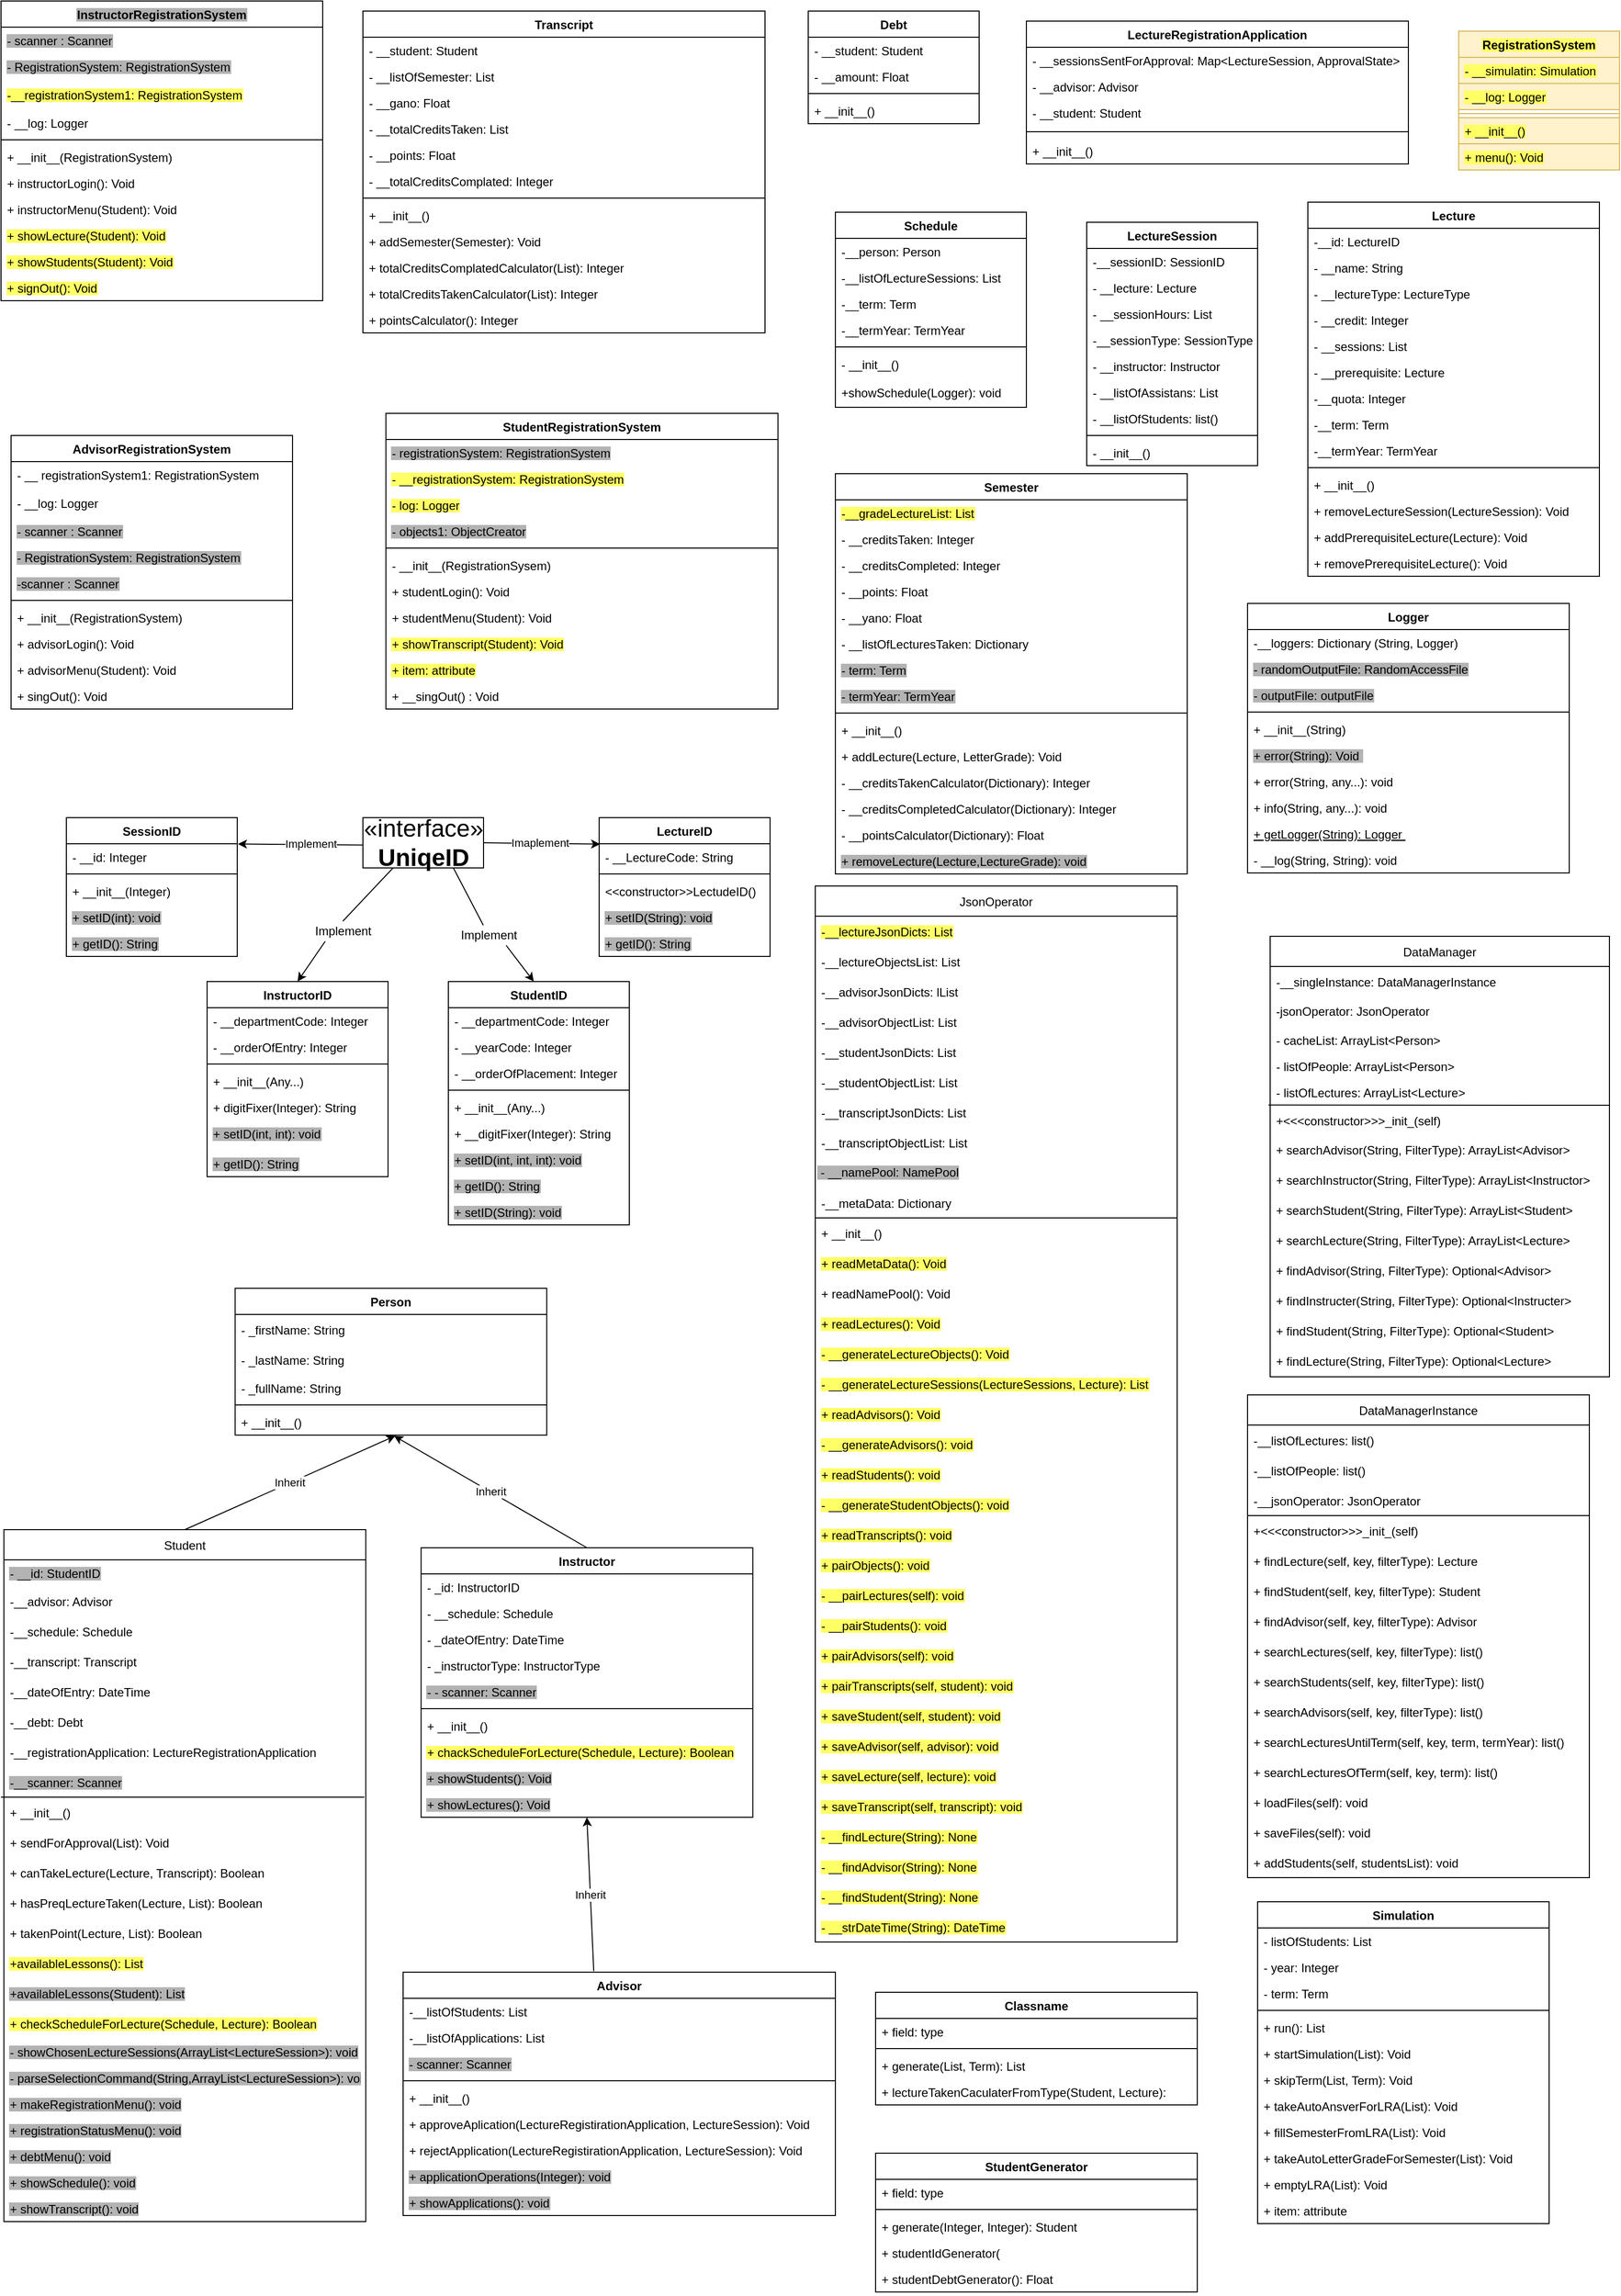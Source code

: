 <mxfile version="20.8.3" type="device"><diagram id="J_iQI-pZki61xCbsZYVH" name="Page-1"><mxGraphModel dx="5407" dy="1677" grid="1" gridSize="10" guides="1" tooltips="1" connect="1" arrows="1" fold="1" page="1" pageScale="1" pageWidth="1654" pageHeight="2336" math="0" shadow="0"><root><mxCell id="0"/><mxCell id="1" parent="0"/><mxCell id="2" value="Student" style="swimlane;fontStyle=0;childLayout=stackLayout;horizontal=1;startSize=30;horizontalStack=0;resizeParent=1;resizeParentMax=0;resizeLast=0;collapsible=1;marginBottom=0;" parent="1" vertex="1"><mxGeometry x="-1627.12" y="1570" width="360" height="688" as="geometry"/></mxCell><mxCell id="WutVJ5egeqXLuZlpbhBL-384" value="- __id: StudentID" style="text;strokeColor=none;fillColor=none;align=left;verticalAlign=top;spacingLeft=4;spacingRight=4;overflow=hidden;rotatable=0;points=[[0,0.5],[1,0.5]];portConstraint=eastwest;labelBackgroundColor=#B3B3B3;" vertex="1" parent="2"><mxGeometry y="30" width="360" height="26" as="geometry"/></mxCell><mxCell id="4" value="-__advisor: Advisor" style="text;strokeColor=none;fillColor=none;align=left;verticalAlign=middle;spacingLeft=4;spacingRight=4;overflow=hidden;points=[[0,0.5],[1,0.5]];portConstraint=eastwest;rotatable=0;" parent="2" vertex="1"><mxGeometry y="56" width="360" height="30" as="geometry"/></mxCell><mxCell id="6" value="-__schedule: Schedule" style="text;strokeColor=none;fillColor=none;align=left;verticalAlign=middle;spacingLeft=4;spacingRight=4;overflow=hidden;points=[[0,0.5],[1,0.5]];portConstraint=eastwest;rotatable=0;" parent="2" vertex="1"><mxGeometry y="86" width="360" height="30" as="geometry"/></mxCell><mxCell id="7" value="-__transcript: Transcript" style="text;strokeColor=none;fillColor=none;align=left;verticalAlign=middle;spacingLeft=4;spacingRight=4;overflow=hidden;points=[[0,0.5],[1,0.5]];portConstraint=eastwest;rotatable=0;" parent="2" vertex="1"><mxGeometry y="116" width="360" height="30" as="geometry"/></mxCell><mxCell id="8" value="-__dateOfEntry: DateTime" style="text;strokeColor=none;fillColor=none;align=left;verticalAlign=middle;spacingLeft=4;spacingRight=4;overflow=hidden;points=[[0,0.5],[1,0.5]];portConstraint=eastwest;rotatable=0;labelBackgroundColor=none;" parent="2" vertex="1"><mxGeometry y="146" width="360" height="30" as="geometry"/></mxCell><mxCell id="9" value="-__debt: Debt" style="text;strokeColor=none;fillColor=none;align=left;verticalAlign=middle;spacingLeft=4;spacingRight=4;overflow=hidden;points=[[0,0.5],[1,0.5]];portConstraint=eastwest;rotatable=0;" parent="2" vertex="1"><mxGeometry y="176" width="360" height="30" as="geometry"/></mxCell><mxCell id="10" value="-__registrationApplication: LectureRegistrationApplication" style="text;strokeColor=none;fillColor=none;align=left;verticalAlign=middle;spacingLeft=4;spacingRight=4;overflow=hidden;points=[[0,0.5],[1,0.5]];portConstraint=eastwest;rotatable=0;" parent="2" vertex="1"><mxGeometry y="206" width="360" height="30" as="geometry"/></mxCell><mxCell id="11" value="-__scanner: Scanner" style="text;strokeColor=none;fillColor=none;align=left;verticalAlign=middle;spacingLeft=4;spacingRight=4;overflow=hidden;points=[[0,0.5],[1,0.5]];portConstraint=eastwest;rotatable=0;labelBackgroundColor=#B3B3B3;" parent="2" vertex="1"><mxGeometry y="236" width="360" height="30" as="geometry"/></mxCell><mxCell id="12" value="+ __init__()" style="text;strokeColor=none;fillColor=none;align=left;verticalAlign=middle;spacingLeft=4;spacingRight=4;overflow=hidden;points=[[0,0.5],[1,0.5]];portConstraint=eastwest;rotatable=0;" parent="2" vertex="1"><mxGeometry y="266" width="360" height="30" as="geometry"/></mxCell><mxCell id="13" value="" style="endArrow=none;html=1;exitX=-0.008;exitY=0;exitDx=0;exitDy=0;exitPerimeter=0;entryX=0.996;entryY=0;entryDx=0;entryDy=0;entryPerimeter=0;" parent="2" source="12" target="12" edge="1"><mxGeometry width="50" height="50" relative="1" as="geometry"><mxPoint x="210" y="310" as="sourcePoint"/><mxPoint x="260" y="260" as="targetPoint"/><Array as="points"/></mxGeometry></mxCell><mxCell id="14" value="+ sendForApproval(List): Void" style="text;strokeColor=none;fillColor=none;align=left;verticalAlign=middle;spacingLeft=4;spacingRight=4;overflow=hidden;points=[[0,0.5],[1,0.5]];portConstraint=eastwest;rotatable=0;" parent="2" vertex="1"><mxGeometry y="296" width="360" height="30" as="geometry"/></mxCell><mxCell id="22" value="+ canTakeLecture(Lecture, Transcript): Boolean" style="text;strokeColor=none;fillColor=none;align=left;verticalAlign=middle;spacingLeft=4;spacingRight=4;overflow=hidden;points=[[0,0.5],[1,0.5]];portConstraint=eastwest;rotatable=0;" parent="2" vertex="1"><mxGeometry y="326" width="360" height="30" as="geometry"/></mxCell><mxCell id="23" value="+ hasPreqLectureTaken(Lecture, List): Boolean" style="text;strokeColor=none;fillColor=none;align=left;verticalAlign=middle;spacingLeft=4;spacingRight=4;overflow=hidden;points=[[0,0.5],[1,0.5]];portConstraint=eastwest;rotatable=0;" parent="2" vertex="1"><mxGeometry y="356" width="360" height="30" as="geometry"/></mxCell><mxCell id="24" value="+ takenPoint(Lecture, List): Boolean" style="text;strokeColor=none;fillColor=none;align=left;verticalAlign=middle;spacingLeft=4;spacingRight=4;overflow=hidden;points=[[0,0.5],[1,0.5]];portConstraint=eastwest;rotatable=0;" parent="2" vertex="1"><mxGeometry y="386" width="360" height="30" as="geometry"/></mxCell><mxCell id="25" value="+availableLessons(): List" style="text;align=left;verticalAlign=middle;spacingLeft=4;spacingRight=4;overflow=hidden;points=[[0,0.5],[1,0.5]];portConstraint=eastwest;rotatable=0;labelBackgroundColor=#FFFF66;" parent="2" vertex="1"><mxGeometry y="416" width="360" height="30" as="geometry"/></mxCell><mxCell id="WutVJ5egeqXLuZlpbhBL-385" value="+availableLessons(Student): List" style="text;align=left;verticalAlign=middle;spacingLeft=4;spacingRight=4;overflow=hidden;points=[[0,0.5],[1,0.5]];portConstraint=eastwest;rotatable=0;labelBackgroundColor=#B3B3B3;" vertex="1" parent="2"><mxGeometry y="446" width="360" height="30" as="geometry"/></mxCell><mxCell id="231" value="+ checkScheduleForLecture(Schedule, Lecture): Boolean" style="text;align=left;verticalAlign=middle;spacingLeft=4;spacingRight=4;overflow=hidden;points=[[0,0.5],[1,0.5]];portConstraint=eastwest;rotatable=0;labelBackgroundColor=#FFFF66;" parent="2" vertex="1"><mxGeometry y="476" width="360" height="30" as="geometry"/></mxCell><mxCell id="297" value="- showChosenLectureSessions(ArrayList&lt;LectureSession&gt;): void" style="text;align=left;verticalAlign=top;spacingLeft=4;spacingRight=4;overflow=hidden;rotatable=0;points=[[0,0.5],[1,0.5]];portConstraint=eastwest;labelBackgroundColor=#B3B3B3;" parent="2" vertex="1"><mxGeometry y="506" width="360" height="26" as="geometry"/></mxCell><mxCell id="296" value="- parseSelectionCommand(String,ArrayList&lt;LectureSession&gt;): void" style="text;align=left;verticalAlign=top;spacingLeft=4;spacingRight=4;overflow=hidden;rotatable=0;points=[[0,0.5],[1,0.5]];portConstraint=eastwest;labelBackgroundColor=#B3B3B3;" parent="2" vertex="1"><mxGeometry y="532" width="360" height="26" as="geometry"/></mxCell><mxCell id="295" value="+ makeRegistrationMenu(): void" style="text;align=left;verticalAlign=top;spacingLeft=4;spacingRight=4;overflow=hidden;rotatable=0;points=[[0,0.5],[1,0.5]];portConstraint=eastwest;labelBackgroundColor=#B3B3B3;" parent="2" vertex="1"><mxGeometry y="558" width="360" height="26" as="geometry"/></mxCell><mxCell id="294" value="+ registrationStatusMenu(): void" style="text;align=left;verticalAlign=top;spacingLeft=4;spacingRight=4;overflow=hidden;rotatable=0;points=[[0,0.5],[1,0.5]];portConstraint=eastwest;labelBackgroundColor=#B3B3B3;" parent="2" vertex="1"><mxGeometry y="584" width="360" height="26" as="geometry"/></mxCell><mxCell id="293" value="+ debtMenu(): void" style="text;align=left;verticalAlign=top;spacingLeft=4;spacingRight=4;overflow=hidden;rotatable=0;points=[[0,0.5],[1,0.5]];portConstraint=eastwest;labelBackgroundColor=#B3B3B3;" parent="2" vertex="1"><mxGeometry y="610" width="360" height="26" as="geometry"/></mxCell><mxCell id="292" value="+ showSchedule(): void" style="text;align=left;verticalAlign=top;spacingLeft=4;spacingRight=4;overflow=hidden;rotatable=0;points=[[0,0.5],[1,0.5]];portConstraint=eastwest;labelBackgroundColor=#B3B3B3;" parent="2" vertex="1"><mxGeometry y="636" width="360" height="26" as="geometry"/></mxCell><mxCell id="291" value="+ showTranscript(): void" style="text;align=left;verticalAlign=top;spacingLeft=4;spacingRight=4;overflow=hidden;rotatable=0;points=[[0,0.5],[1,0.5]];portConstraint=eastwest;labelBackgroundColor=#B3B3B3;" parent="2" vertex="1"><mxGeometry y="662" width="360" height="26" as="geometry"/></mxCell><mxCell id="69" value="Debt" style="swimlane;fontStyle=1;align=center;verticalAlign=top;childLayout=stackLayout;horizontal=1;startSize=26;horizontalStack=0;resizeParent=1;resizeParentMax=0;resizeLast=0;collapsible=1;marginBottom=0;" parent="1" vertex="1"><mxGeometry x="-827" y="60" width="170" height="112" as="geometry"/></mxCell><mxCell id="71" value="- __student: Student" style="text;strokeColor=none;fillColor=none;align=left;verticalAlign=top;spacingLeft=4;spacingRight=4;overflow=hidden;rotatable=0;points=[[0,0.5],[1,0.5]];portConstraint=eastwest;" parent="69" vertex="1"><mxGeometry y="26" width="170" height="26" as="geometry"/></mxCell><mxCell id="70" value="- __amount: Float" style="text;strokeColor=none;fillColor=none;align=left;verticalAlign=top;spacingLeft=4;spacingRight=4;overflow=hidden;rotatable=0;points=[[0,0.5],[1,0.5]];portConstraint=eastwest;" parent="69" vertex="1"><mxGeometry y="52" width="170" height="26" as="geometry"/></mxCell><mxCell id="72" value="" style="line;strokeWidth=1;fillColor=none;align=left;verticalAlign=middle;spacingTop=-1;spacingLeft=3;spacingRight=3;rotatable=0;labelPosition=right;points=[];portConstraint=eastwest;strokeColor=inherit;" parent="69" vertex="1"><mxGeometry y="78" width="170" height="8" as="geometry"/></mxCell><mxCell id="73" value="+ __init__()" style="text;strokeColor=none;fillColor=none;align=left;verticalAlign=top;spacingLeft=4;spacingRight=4;overflow=hidden;rotatable=0;points=[[0,0.5],[1,0.5]];portConstraint=eastwest;fontStyle=0" parent="69" vertex="1"><mxGeometry y="86" width="170" height="26" as="geometry"/></mxCell><mxCell id="74" value="LectureRegistrationApplication" style="swimlane;fontStyle=1;align=center;verticalAlign=top;childLayout=stackLayout;horizontal=1;startSize=26;horizontalStack=0;resizeParent=1;resizeParentMax=0;resizeLast=0;collapsible=1;marginBottom=0;" parent="1" vertex="1"><mxGeometry x="-610" y="70" width="380" height="142" as="geometry"/></mxCell><mxCell id="75" value="- __sessionsSentForApproval: Map&lt;LectureSession, ApprovalState&gt;" style="text;strokeColor=none;fillColor=none;align=left;verticalAlign=top;spacingLeft=4;spacingRight=4;overflow=hidden;rotatable=0;points=[[0,0.5],[1,0.5]];portConstraint=eastwest;" parent="74" vertex="1"><mxGeometry y="26" width="380" height="26" as="geometry"/></mxCell><mxCell id="76" value="- __advisor: Advisor" style="text;strokeColor=none;fillColor=none;align=left;verticalAlign=top;spacingLeft=4;spacingRight=4;overflow=hidden;rotatable=0;points=[[0,0.5],[1,0.5]];portConstraint=eastwest;" parent="74" vertex="1"><mxGeometry y="52" width="380" height="26" as="geometry"/></mxCell><mxCell id="77" value="- __student: Student" style="text;strokeColor=none;fillColor=none;align=left;verticalAlign=top;spacingLeft=4;spacingRight=4;overflow=hidden;rotatable=0;points=[[0,0.5],[1,0.5]];portConstraint=eastwest;" parent="74" vertex="1"><mxGeometry y="78" width="380" height="26" as="geometry"/></mxCell><mxCell id="78" value="" style="line;strokeWidth=1;fillColor=none;align=left;verticalAlign=middle;spacingTop=-1;spacingLeft=3;spacingRight=3;rotatable=0;labelPosition=right;points=[];portConstraint=eastwest;strokeColor=inherit;" parent="74" vertex="1"><mxGeometry y="104" width="380" height="12" as="geometry"/></mxCell><mxCell id="79" value="+ __init__()" style="text;strokeColor=none;fillColor=none;align=left;verticalAlign=top;spacingLeft=4;spacingRight=4;overflow=hidden;rotatable=0;points=[[0,0.5],[1,0.5]];portConstraint=eastwest;fontStyle=0" parent="74" vertex="1"><mxGeometry y="116" width="380" height="26" as="geometry"/></mxCell><mxCell id="89" value="InstructorID" style="swimlane;fontStyle=1;align=center;verticalAlign=top;childLayout=stackLayout;horizontal=1;startSize=26;horizontalStack=0;resizeParent=1;resizeParentMax=0;resizeLast=0;collapsible=1;marginBottom=0;" parent="1" vertex="1"><mxGeometry x="-1425" y="1025" width="180" height="194" as="geometry"/></mxCell><mxCell id="90" value="- __departmentCode: Integer" style="text;strokeColor=none;fillColor=none;align=left;verticalAlign=top;spacingLeft=4;spacingRight=4;overflow=hidden;rotatable=0;points=[[0,0.5],[1,0.5]];portConstraint=eastwest;" parent="89" vertex="1"><mxGeometry y="26" width="180" height="26" as="geometry"/></mxCell><mxCell id="91" value="- __orderOfEntry: Integer" style="text;strokeColor=none;fillColor=none;align=left;verticalAlign=top;spacingLeft=4;spacingRight=4;overflow=hidden;rotatable=0;points=[[0,0.5],[1,0.5]];portConstraint=eastwest;" parent="89" vertex="1"><mxGeometry y="52" width="180" height="26" as="geometry"/></mxCell><mxCell id="92" value="" style="line;strokeWidth=1;fillColor=none;align=left;verticalAlign=middle;spacingTop=-1;spacingLeft=3;spacingRight=3;rotatable=0;labelPosition=right;points=[];portConstraint=eastwest;strokeColor=inherit;" parent="89" vertex="1"><mxGeometry y="78" width="180" height="8" as="geometry"/></mxCell><mxCell id="93" value="+ __init__(Any...)" style="text;strokeColor=none;fillColor=none;align=left;verticalAlign=top;spacingLeft=4;spacingRight=4;overflow=hidden;rotatable=0;points=[[0,0.5],[1,0.5]];portConstraint=eastwest;fontStyle=0" parent="89" vertex="1"><mxGeometry y="86" width="180" height="26" as="geometry"/></mxCell><mxCell id="94" value="+ digitFixer(Integer): String" style="text;strokeColor=none;fillColor=none;align=left;verticalAlign=top;spacingLeft=4;spacingRight=4;overflow=hidden;rotatable=0;points=[[0,0.5],[1,0.5]];portConstraint=eastwest;" parent="89" vertex="1"><mxGeometry y="112" width="180" height="26" as="geometry"/></mxCell><mxCell id="WutVJ5egeqXLuZlpbhBL-401" value="+ setID(int, int): void&#10;" style="text;strokeColor=none;fillColor=none;align=left;verticalAlign=top;spacingLeft=4;spacingRight=4;overflow=hidden;rotatable=0;points=[[0,0.5],[1,0.5]];portConstraint=eastwest;labelBackgroundColor=#B3B3B3;" vertex="1" parent="89"><mxGeometry y="138" width="180" height="30" as="geometry"/></mxCell><mxCell id="WutVJ5egeqXLuZlpbhBL-402" value="+ getID(): String&#10;" style="text;strokeColor=none;fillColor=none;align=left;verticalAlign=top;spacingLeft=4;spacingRight=4;overflow=hidden;rotatable=0;points=[[0,0.5],[1,0.5]];portConstraint=eastwest;labelBackgroundColor=#B3B3B3;" vertex="1" parent="89"><mxGeometry y="168" width="180" height="26" as="geometry"/></mxCell><mxCell id="97" value="«interface»&lt;br&gt;&lt;b&gt;UniqeID&lt;/b&gt;" style="html=1;fontSize=24;" parent="1" vertex="1"><mxGeometry x="-1270" y="862" width="120" height="50" as="geometry"/></mxCell><mxCell id="98" value="LectureID" style="swimlane;fontStyle=1;align=center;verticalAlign=top;childLayout=stackLayout;horizontal=1;startSize=26;horizontalStack=0;resizeParent=1;resizeParentMax=0;resizeLast=0;collapsible=1;marginBottom=0;" parent="1" vertex="1"><mxGeometry x="-1035" y="862" width="170" height="138" as="geometry"/></mxCell><mxCell id="99" value="- __LectureCode: String" style="text;strokeColor=none;fillColor=none;align=left;verticalAlign=top;spacingLeft=4;spacingRight=4;overflow=hidden;rotatable=0;points=[[0,0.5],[1,0.5]];portConstraint=eastwest;" parent="98" vertex="1"><mxGeometry y="26" width="170" height="26" as="geometry"/></mxCell><mxCell id="100" value="" style="line;strokeWidth=1;fillColor=none;align=left;verticalAlign=middle;spacingTop=-1;spacingLeft=3;spacingRight=3;rotatable=0;labelPosition=right;points=[];portConstraint=eastwest;strokeColor=inherit;" parent="98" vertex="1"><mxGeometry y="52" width="170" height="8" as="geometry"/></mxCell><mxCell id="101" value="&lt;&lt;constructor&gt;&gt;LectudeID()" style="text;strokeColor=none;fillColor=none;align=left;verticalAlign=top;spacingLeft=4;spacingRight=4;overflow=hidden;rotatable=0;points=[[0,0.5],[1,0.5]];portConstraint=eastwest;fontStyle=0" parent="98" vertex="1"><mxGeometry y="60" width="170" height="26" as="geometry"/></mxCell><mxCell id="WutVJ5egeqXLuZlpbhBL-405" value="+ setID(String): void&#10;" style="text;strokeColor=none;fillColor=none;align=left;verticalAlign=top;spacingLeft=4;spacingRight=4;overflow=hidden;rotatable=0;points=[[0,0.5],[1,0.5]];portConstraint=eastwest;labelBackgroundColor=#B3B3B3;" vertex="1" parent="98"><mxGeometry y="86" width="170" height="26" as="geometry"/></mxCell><mxCell id="WutVJ5egeqXLuZlpbhBL-406" value="+ getID(): String&#10;" style="text;strokeColor=none;fillColor=none;align=left;verticalAlign=top;spacingLeft=4;spacingRight=4;overflow=hidden;rotatable=0;points=[[0,0.5],[1,0.5]];portConstraint=eastwest;labelBackgroundColor=#B3B3B3;" vertex="1" parent="98"><mxGeometry y="112" width="170" height="26" as="geometry"/></mxCell><mxCell id="102" value="SessionID" style="swimlane;fontStyle=1;align=center;verticalAlign=top;childLayout=stackLayout;horizontal=1;startSize=26;horizontalStack=0;resizeParent=1;resizeParentMax=0;resizeLast=0;collapsible=1;marginBottom=0;" parent="1" vertex="1"><mxGeometry x="-1565" y="862" width="170" height="138" as="geometry"/></mxCell><mxCell id="103" value="- __id: Integer" style="text;strokeColor=none;fillColor=none;align=left;verticalAlign=top;spacingLeft=4;spacingRight=4;overflow=hidden;rotatable=0;points=[[0,0.5],[1,0.5]];portConstraint=eastwest;" parent="102" vertex="1"><mxGeometry y="26" width="170" height="26" as="geometry"/></mxCell><mxCell id="104" value="" style="line;strokeWidth=1;fillColor=none;align=left;verticalAlign=middle;spacingTop=-1;spacingLeft=3;spacingRight=3;rotatable=0;labelPosition=right;points=[];portConstraint=eastwest;strokeColor=inherit;" parent="102" vertex="1"><mxGeometry y="52" width="170" height="8" as="geometry"/></mxCell><mxCell id="105" value="+ __init__(Integer)" style="text;strokeColor=none;fillColor=none;align=left;verticalAlign=top;spacingLeft=4;spacingRight=4;overflow=hidden;rotatable=0;points=[[0,0.5],[1,0.5]];portConstraint=eastwest;fontStyle=0" parent="102" vertex="1"><mxGeometry y="60" width="170" height="26" as="geometry"/></mxCell><mxCell id="WutVJ5egeqXLuZlpbhBL-403" value="+ setID(int): void&#10;" style="text;strokeColor=none;fillColor=none;align=left;verticalAlign=top;spacingLeft=4;spacingRight=4;overflow=hidden;rotatable=0;points=[[0,0.5],[1,0.5]];portConstraint=eastwest;labelBackgroundColor=#B3B3B3;" vertex="1" parent="102"><mxGeometry y="86" width="170" height="26" as="geometry"/></mxCell><mxCell id="WutVJ5egeqXLuZlpbhBL-404" value="+ getID(): String&#10;" style="text;strokeColor=none;fillColor=none;align=left;verticalAlign=top;spacingLeft=4;spacingRight=4;overflow=hidden;rotatable=0;points=[[0,0.5],[1,0.5]];portConstraint=eastwest;labelBackgroundColor=#B3B3B3;" vertex="1" parent="102"><mxGeometry y="112" width="170" height="26" as="geometry"/></mxCell><mxCell id="106" value="StudentID" style="swimlane;fontStyle=1;align=center;verticalAlign=top;childLayout=stackLayout;horizontal=1;startSize=26;horizontalStack=0;resizeParent=1;resizeParentMax=0;resizeLast=0;collapsible=1;marginBottom=0;" parent="1" vertex="1"><mxGeometry x="-1185" y="1025" width="180" height="242" as="geometry"/></mxCell><mxCell id="107" value="- __departmentCode: Integer" style="text;strokeColor=none;fillColor=none;align=left;verticalAlign=top;spacingLeft=4;spacingRight=4;overflow=hidden;rotatable=0;points=[[0,0.5],[1,0.5]];portConstraint=eastwest;" parent="106" vertex="1"><mxGeometry y="26" width="180" height="26" as="geometry"/></mxCell><mxCell id="108" value="- __yearCode: Integer" style="text;strokeColor=none;fillColor=none;align=left;verticalAlign=top;spacingLeft=4;spacingRight=4;overflow=hidden;rotatable=0;points=[[0,0.5],[1,0.5]];portConstraint=eastwest;" parent="106" vertex="1"><mxGeometry y="52" width="180" height="26" as="geometry"/></mxCell><mxCell id="109" value="- __orderOfPlacement: Integer" style="text;strokeColor=none;fillColor=none;align=left;verticalAlign=top;spacingLeft=4;spacingRight=4;overflow=hidden;rotatable=0;points=[[0,0.5],[1,0.5]];portConstraint=eastwest;" parent="106" vertex="1"><mxGeometry y="78" width="180" height="26" as="geometry"/></mxCell><mxCell id="110" value="" style="line;strokeWidth=1;fillColor=none;align=left;verticalAlign=middle;spacingTop=-1;spacingLeft=3;spacingRight=3;rotatable=0;labelPosition=right;points=[];portConstraint=eastwest;strokeColor=inherit;" parent="106" vertex="1"><mxGeometry y="104" width="180" height="8" as="geometry"/></mxCell><mxCell id="WutVJ5egeqXLuZlpbhBL-397" value="+ __init__(Any...)" style="text;strokeColor=none;fillColor=none;align=left;verticalAlign=top;spacingLeft=4;spacingRight=4;overflow=hidden;rotatable=0;points=[[0,0.5],[1,0.5]];portConstraint=eastwest;fontStyle=0" vertex="1" parent="106"><mxGeometry y="112" width="180" height="26" as="geometry"/></mxCell><mxCell id="112" value="+ __digitFixer(Integer): String" style="text;strokeColor=none;fillColor=none;align=left;verticalAlign=top;spacingLeft=4;spacingRight=4;overflow=hidden;rotatable=0;points=[[0,0.5],[1,0.5]];portConstraint=eastwest;" parent="106" vertex="1"><mxGeometry y="138" width="180" height="26" as="geometry"/></mxCell><mxCell id="WutVJ5egeqXLuZlpbhBL-398" value="+ setID(int, int, int): void&#10;" style="text;strokeColor=none;fillColor=none;align=left;verticalAlign=top;spacingLeft=4;spacingRight=4;overflow=hidden;rotatable=0;points=[[0,0.5],[1,0.5]];portConstraint=eastwest;labelBackgroundColor=#B3B3B3;" vertex="1" parent="106"><mxGeometry y="164" width="180" height="26" as="geometry"/></mxCell><mxCell id="WutVJ5egeqXLuZlpbhBL-399" value="+ getID(): String&#10;" style="text;strokeColor=none;fillColor=none;align=left;verticalAlign=top;spacingLeft=4;spacingRight=4;overflow=hidden;rotatable=0;points=[[0,0.5],[1,0.5]];portConstraint=eastwest;labelBackgroundColor=#B3B3B3;" vertex="1" parent="106"><mxGeometry y="190" width="180" height="26" as="geometry"/></mxCell><mxCell id="WutVJ5egeqXLuZlpbhBL-400" value="+ setID(String): void&#10;" style="text;strokeColor=none;fillColor=none;align=left;verticalAlign=top;spacingLeft=4;spacingRight=4;overflow=hidden;rotatable=0;points=[[0,0.5],[1,0.5]];portConstraint=eastwest;labelBackgroundColor=#B3B3B3;" vertex="1" parent="106"><mxGeometry y="216" width="180" height="26" as="geometry"/></mxCell><mxCell id="113" value="" style="endArrow=classic;html=1;rounded=0;entryX=0.5;entryY=0;entryDx=0;entryDy=0;exitX=0.25;exitY=1;exitDx=0;exitDy=0;startArrow=none;" parent="1" source="281" target="89" edge="1"><mxGeometry width="50" height="50" relative="1" as="geometry"><mxPoint x="-1255" y="935" as="sourcePoint"/><mxPoint x="-1155" y="1025" as="targetPoint"/></mxGeometry></mxCell><mxCell id="114" value="" style="endArrow=classic;html=1;rounded=0;exitX=0.75;exitY=1;exitDx=0;exitDy=0;startArrow=none;" parent="1" source="283" edge="1"><mxGeometry width="50" height="50" relative="1" as="geometry"><mxPoint x="-1205" y="1075" as="sourcePoint"/><mxPoint x="-1100" y="1025" as="targetPoint"/></mxGeometry></mxCell><mxCell id="115" value="DataManager" style="swimlane;fontStyle=0;childLayout=stackLayout;horizontal=1;startSize=30;horizontalStack=0;resizeParent=1;resizeParentMax=0;resizeLast=0;collapsible=1;marginBottom=0;" parent="1" vertex="1"><mxGeometry x="-367.5" y="980" width="337.5" height="438" as="geometry"/></mxCell><mxCell id="116" value="-__singleInstance: DataManagerInstance" style="text;strokeColor=none;fillColor=none;align=left;verticalAlign=middle;spacingLeft=4;spacingRight=4;overflow=hidden;points=[[0,0.5],[1,0.5]];portConstraint=eastwest;rotatable=0;" parent="115" vertex="1"><mxGeometry y="30" width="337.5" height="30" as="geometry"/></mxCell><mxCell id="336" value="&amp;nbsp;-jsonOperator: JsonOperator" style="text;html=1;align=left;verticalAlign=middle;whiteSpace=wrap;rounded=0;" parent="115" vertex="1"><mxGeometry y="60" width="337.5" height="30" as="geometry"/></mxCell><mxCell id="335" value="- cacheList: ArrayList&lt;Person&gt;" style="text;align=left;verticalAlign=top;spacingLeft=4;spacingRight=4;overflow=hidden;rotatable=0;points=[[0,0.5],[1,0.5]];portConstraint=eastwest;" parent="115" vertex="1"><mxGeometry y="90" width="337.5" height="26" as="geometry"/></mxCell><mxCell id="334" value="- listOfPeople: ArrayList&lt;Person&gt;&#10;" style="text;align=left;verticalAlign=top;spacingLeft=4;spacingRight=4;overflow=hidden;rotatable=0;points=[[0,0.5],[1,0.5]];portConstraint=eastwest;" parent="115" vertex="1"><mxGeometry y="116" width="337.5" height="26" as="geometry"/></mxCell><mxCell id="333" value="- listOfLectures: ArrayList&lt;Lecture&gt;" style="text;align=left;verticalAlign=top;spacingLeft=4;spacingRight=4;overflow=hidden;rotatable=0;points=[[0,0.5],[1,0.5]];portConstraint=eastwest;" parent="115" vertex="1"><mxGeometry y="142" width="337.5" height="26" as="geometry"/></mxCell><mxCell id="117" value="+&lt;&lt;&lt;constructor&gt;&gt;&gt;_init_(self)" style="text;strokeColor=none;fillColor=none;align=left;verticalAlign=middle;spacingLeft=4;spacingRight=4;overflow=hidden;points=[[0,0.5],[1,0.5]];portConstraint=eastwest;rotatable=0;" parent="115" vertex="1"><mxGeometry y="168" width="337.5" height="30" as="geometry"/></mxCell><mxCell id="121" value="" style="endArrow=none;html=1;exitX=-0.005;exitY=-0.008;exitDx=0;exitDy=0;exitPerimeter=0;entryX=1.001;entryY=0.002;entryDx=0;entryDy=0;entryPerimeter=0;" parent="115" source="117" target="117" edge="1"><mxGeometry width="50" height="50" relative="1" as="geometry"><mxPoint x="110" y="300" as="sourcePoint"/><mxPoint x="160" y="250" as="targetPoint"/></mxGeometry></mxCell><mxCell id="344" value="&lt;span style=&quot;&quot;&gt;&amp;nbsp;+ searchAdvisor(String, FilterType): ArrayList&amp;lt;Advisor&lt;/span&gt;&lt;span style=&quot;&quot;&gt;&amp;gt;&lt;/span&gt;" style="text;html=1;align=left;verticalAlign=middle;whiteSpace=wrap;rounded=0;" parent="115" vertex="1"><mxGeometry y="198" width="337.5" height="30" as="geometry"/></mxCell><mxCell id="343" value="&lt;span style=&quot;&quot;&gt;&amp;nbsp;+ searchInstructor(String, FilterType): ArrayList&amp;lt;Instructor&lt;/span&gt;&lt;span style=&quot;&quot;&gt;&amp;gt;&lt;/span&gt;" style="text;html=1;align=left;verticalAlign=middle;whiteSpace=wrap;rounded=0;" parent="115" vertex="1"><mxGeometry y="228" width="337.5" height="30" as="geometry"/></mxCell><mxCell id="342" value="&lt;div style=&quot;&quot;&gt;&lt;span style=&quot;background-color: initial;&quot;&gt;&amp;nbsp;+ searchStudent(String, FilterType): ArrayList&amp;lt;Student&lt;/span&gt;&lt;span style=&quot;background-color: initial;&quot;&gt;&amp;gt;&lt;/span&gt;&lt;/div&gt;" style="text;html=1;align=left;verticalAlign=middle;whiteSpace=wrap;rounded=0;" parent="115" vertex="1"><mxGeometry y="258" width="337.5" height="30" as="geometry"/></mxCell><mxCell id="341" value="&amp;nbsp;+ searchLecture(String, FilterType): ArrayList&amp;lt;Lecture&amp;gt;" style="text;html=1;align=left;verticalAlign=middle;whiteSpace=wrap;rounded=0;" parent="115" vertex="1"><mxGeometry y="288" width="337.5" height="30" as="geometry"/></mxCell><mxCell id="340" value="&lt;span style=&quot;&quot;&gt;&amp;nbsp;+ findAdvisor(String, FilterType): Optional&amp;lt;Advisor&amp;gt;&lt;/span&gt;" style="text;html=1;align=left;verticalAlign=middle;whiteSpace=wrap;rounded=0;" parent="115" vertex="1"><mxGeometry y="318" width="337.5" height="30" as="geometry"/></mxCell><mxCell id="339" value="&lt;span style=&quot;&quot;&gt;&amp;nbsp;+ findInstructer(String, FilterType): Optional&amp;lt;Instructer&amp;gt;&lt;/span&gt;" style="text;html=1;align=left;verticalAlign=middle;whiteSpace=wrap;rounded=0;" parent="115" vertex="1"><mxGeometry y="348" width="337.5" height="30" as="geometry"/></mxCell><mxCell id="338" value="&lt;span style=&quot;&quot;&gt;&amp;nbsp;+ findStudent(String, FilterType): Optional&amp;lt;Student&amp;gt;&lt;/span&gt;" style="text;html=1;align=left;verticalAlign=middle;whiteSpace=wrap;rounded=0;" parent="115" vertex="1"><mxGeometry y="378" width="337.5" height="30" as="geometry"/></mxCell><mxCell id="337" value="&amp;nbsp;+ findLecture(String, FilterType): Optional&amp;lt;Lecture&amp;gt;" style="text;html=1;align=left;verticalAlign=middle;whiteSpace=wrap;rounded=0;" parent="115" vertex="1"><mxGeometry y="408" width="337.5" height="30" as="geometry"/></mxCell><mxCell id="122" value="DataManagerInstance" style="swimlane;fontStyle=0;childLayout=stackLayout;horizontal=1;startSize=30;horizontalStack=0;resizeParent=1;resizeParentMax=0;resizeLast=0;collapsible=1;marginBottom=0;" parent="1" vertex="1"><mxGeometry x="-390" y="1436" width="340" height="480" as="geometry"/></mxCell><mxCell id="123" value="-__listOfLectures: list()" style="text;align=left;verticalAlign=middle;spacingLeft=4;spacingRight=4;overflow=hidden;points=[[0,0.5],[1,0.5]];portConstraint=eastwest;rotatable=0;" parent="122" vertex="1"><mxGeometry y="30" width="340" height="30" as="geometry"/></mxCell><mxCell id="127" value="-__listOfPeople: list()" style="text;align=left;verticalAlign=middle;spacingLeft=4;spacingRight=4;overflow=hidden;points=[[0,0.5],[1,0.5]];portConstraint=eastwest;rotatable=0;" parent="122" vertex="1"><mxGeometry y="60" width="340" height="30" as="geometry"/></mxCell><mxCell id="128" value="" style="endArrow=none;html=1;exitX=0;exitY=1;exitDx=0;exitDy=0;exitPerimeter=0;entryX=1;entryY=0;entryDx=0;entryDy=0;entryPerimeter=0;" parent="122" source="126" target="124" edge="1"><mxGeometry width="50" height="50" relative="1" as="geometry"><mxPoint y="120" as="sourcePoint"/><mxPoint x="50" y="70" as="targetPoint"/></mxGeometry></mxCell><mxCell id="126" value="-__jsonOperator: JsonOperator" style="text;align=left;verticalAlign=middle;spacingLeft=4;spacingRight=4;overflow=hidden;points=[[0,0.5],[1,0.5]];portConstraint=eastwest;rotatable=0;" parent="122" vertex="1"><mxGeometry y="90" width="340" height="30" as="geometry"/></mxCell><mxCell id="124" value="+&lt;&lt;&lt;constructor&gt;&gt;&gt;_init_(self)" style="text;align=left;verticalAlign=middle;spacingLeft=4;spacingRight=4;overflow=hidden;points=[[0,0.5],[1,0.5]];portConstraint=eastwest;rotatable=0;" parent="122" vertex="1"><mxGeometry y="120" width="340" height="30" as="geometry"/></mxCell><mxCell id="132" value="+ findLecture(self, key, filterType): Lecture" style="text;align=left;verticalAlign=middle;spacingLeft=4;spacingRight=4;overflow=hidden;points=[[0,0.5],[1,0.5]];portConstraint=eastwest;rotatable=0;" parent="122" vertex="1"><mxGeometry y="150" width="340" height="30" as="geometry"/></mxCell><mxCell id="131" value="+ findStudent(self, key, filterType): Student" style="text;align=left;verticalAlign=middle;spacingLeft=4;spacingRight=4;overflow=hidden;points=[[0,0.5],[1,0.5]];portConstraint=eastwest;rotatable=0;" parent="122" vertex="1"><mxGeometry y="180" width="340" height="30" as="geometry"/></mxCell><mxCell id="129" value="+ findAdvisor(self, key, filterType): Advisor" style="text;align=left;verticalAlign=middle;spacingLeft=4;spacingRight=4;overflow=hidden;points=[[0,0.5],[1,0.5]];portConstraint=eastwest;rotatable=0;" parent="122" vertex="1"><mxGeometry y="210" width="340" height="30" as="geometry"/></mxCell><mxCell id="130" value="+ searchLectures(self, key, filterType): list()" style="text;align=left;verticalAlign=middle;spacingLeft=4;spacingRight=4;overflow=hidden;points=[[0,0.5],[1,0.5]];portConstraint=eastwest;rotatable=0;" parent="122" vertex="1"><mxGeometry y="240" width="340" height="30" as="geometry"/></mxCell><mxCell id="133" value="+ searchStudents(self, key, filterType): list()" style="text;align=left;verticalAlign=middle;spacingLeft=4;spacingRight=4;overflow=hidden;points=[[0,0.5],[1,0.5]];portConstraint=eastwest;rotatable=0;" parent="122" vertex="1"><mxGeometry y="270" width="340" height="30" as="geometry"/></mxCell><mxCell id="134" value="+ searchAdvisors(self, key, filterType): list()" style="text;align=left;verticalAlign=middle;spacingLeft=4;spacingRight=4;overflow=hidden;points=[[0,0.5],[1,0.5]];portConstraint=eastwest;rotatable=0;" parent="122" vertex="1"><mxGeometry y="300" width="340" height="30" as="geometry"/></mxCell><mxCell id="135" value="+ searchLecturesUntilTerm(self, key, term, termYear): list()" style="text;align=left;verticalAlign=middle;spacingLeft=4;spacingRight=4;overflow=hidden;points=[[0,0.5],[1,0.5]];portConstraint=eastwest;rotatable=0;" parent="122" vertex="1"><mxGeometry y="330" width="340" height="30" as="geometry"/></mxCell><mxCell id="136" value="+ searchLecturesOfTerm(self, key, term): list()" style="text;align=left;verticalAlign=middle;spacingLeft=4;spacingRight=4;overflow=hidden;points=[[0,0.5],[1,0.5]];portConstraint=eastwest;rotatable=0;" parent="122" vertex="1"><mxGeometry y="360" width="340" height="30" as="geometry"/></mxCell><mxCell id="139" value="+ loadFiles(self): void" style="text;align=left;verticalAlign=middle;spacingLeft=4;spacingRight=4;overflow=hidden;points=[[0,0.5],[1,0.5]];portConstraint=eastwest;rotatable=0;" parent="122" vertex="1"><mxGeometry y="390" width="340" height="30" as="geometry"/></mxCell><mxCell id="138" value="+ saveFiles(self): void" style="text;align=left;verticalAlign=middle;spacingLeft=4;spacingRight=4;overflow=hidden;points=[[0,0.5],[1,0.5]];portConstraint=eastwest;rotatable=0;" parent="122" vertex="1"><mxGeometry y="420" width="340" height="30" as="geometry"/></mxCell><mxCell id="137" value="+ addStudents(self, studentsList): void" style="text;align=left;verticalAlign=middle;spacingLeft=4;spacingRight=4;overflow=hidden;points=[[0,0.5],[1,0.5]];portConstraint=eastwest;rotatable=0;" parent="122" vertex="1"><mxGeometry y="450" width="340" height="30" as="geometry"/></mxCell><mxCell id="145" value="JsonOperator" style="swimlane;fontStyle=0;childLayout=stackLayout;horizontal=1;startSize=30;horizontalStack=0;resizeParent=1;resizeParentMax=0;resizeLast=0;collapsible=1;marginBottom=0;" parent="1" vertex="1"><mxGeometry x="-820" y="930" width="360" height="1050" as="geometry"/></mxCell><mxCell id="146" value="-__lectureJsonDicts: List" style="text;strokeColor=none;fillColor=none;align=left;verticalAlign=middle;spacingLeft=4;spacingRight=4;overflow=hidden;points=[[0,0.5],[1,0.5]];portConstraint=eastwest;rotatable=0;labelBackgroundColor=#FFFF66;" parent="145" vertex="1"><mxGeometry y="30" width="360" height="30" as="geometry"/></mxCell><mxCell id="147" value="-__lectureObjectsList: List" style="text;strokeColor=none;fillColor=none;align=left;verticalAlign=middle;spacingLeft=4;spacingRight=4;overflow=hidden;points=[[0,0.5],[1,0.5]];portConstraint=eastwest;rotatable=0;" parent="145" vertex="1"><mxGeometry y="60" width="360" height="30" as="geometry"/></mxCell><mxCell id="148" value="" style="endArrow=none;html=1;exitX=0;exitY=1;exitDx=0;exitDy=0;exitPerimeter=0;entryX=1;entryY=0;entryDx=0;entryDy=0;entryPerimeter=0;" parent="145" source="149" target="150" edge="1"><mxGeometry width="50" height="50" relative="1" as="geometry"><mxPoint y="120" as="sourcePoint"/><mxPoint x="50" y="70" as="targetPoint"/></mxGeometry></mxCell><mxCell id="162" value="-__advisorJsonDicts: lList" style="text;strokeColor=none;fillColor=none;align=left;verticalAlign=middle;spacingLeft=4;spacingRight=4;overflow=hidden;points=[[0,0.5],[1,0.5]];portConstraint=eastwest;rotatable=0;" parent="145" vertex="1"><mxGeometry y="90" width="360" height="30" as="geometry"/></mxCell><mxCell id="163" value="-__advisorObjectList: List" style="text;strokeColor=none;fillColor=none;align=left;verticalAlign=middle;spacingLeft=4;spacingRight=4;overflow=hidden;points=[[0,0.5],[1,0.5]];portConstraint=eastwest;rotatable=0;" parent="145" vertex="1"><mxGeometry y="120" width="360" height="30" as="geometry"/></mxCell><mxCell id="165" value="-__studentJsonDicts: List" style="text;strokeColor=none;fillColor=none;align=left;verticalAlign=middle;spacingLeft=4;spacingRight=4;overflow=hidden;points=[[0,0.5],[1,0.5]];portConstraint=eastwest;rotatable=0;" parent="145" vertex="1"><mxGeometry y="150" width="360" height="30" as="geometry"/></mxCell><mxCell id="166" value="-__studentObjectList: List" style="text;strokeColor=none;fillColor=none;align=left;verticalAlign=middle;spacingLeft=4;spacingRight=4;overflow=hidden;points=[[0,0.5],[1,0.5]];portConstraint=eastwest;rotatable=0;" parent="145" vertex="1"><mxGeometry y="180" width="360" height="30" as="geometry"/></mxCell><mxCell id="168" value="-__transcriptJsonDicts: List" style="text;strokeColor=none;fillColor=none;align=left;verticalAlign=middle;spacingLeft=4;spacingRight=4;overflow=hidden;points=[[0,0.5],[1,0.5]];portConstraint=eastwest;rotatable=0;" parent="145" vertex="1"><mxGeometry y="210" width="360" height="30" as="geometry"/></mxCell><mxCell id="167" value="-__transcriptObjectList: List" style="text;align=left;verticalAlign=middle;spacingLeft=4;spacingRight=4;overflow=hidden;points=[[0,0.5],[1,0.5]];portConstraint=eastwest;rotatable=0;" parent="145" vertex="1"><mxGeometry y="240" width="360" height="30" as="geometry"/></mxCell><mxCell id="315" value="&lt;span style=&quot;background-color: rgb(179, 179, 179);&quot;&gt;&amp;nbsp;- __namePool: NamePool&lt;/span&gt;" style="text;html=1;align=left;verticalAlign=middle;whiteSpace=wrap;rounded=0;" parent="145" vertex="1"><mxGeometry y="270" width="360" height="30" as="geometry"/></mxCell><mxCell id="149" value="-__metaData: Dictionary" style="text;align=left;verticalAlign=middle;spacingLeft=4;spacingRight=4;overflow=hidden;points=[[0,0.5],[1,0.5]];portConstraint=eastwest;rotatable=0;" parent="145" vertex="1"><mxGeometry y="300" width="360" height="30" as="geometry"/></mxCell><mxCell id="150" value="+ __init__()" style="text;strokeColor=none;fillColor=none;align=left;verticalAlign=middle;spacingLeft=4;spacingRight=4;overflow=hidden;points=[[0,0.5],[1,0.5]];portConstraint=eastwest;rotatable=0;" parent="145" vertex="1"><mxGeometry y="330" width="360" height="30" as="geometry"/></mxCell><mxCell id="151" value="+ readMetaData(): Void" style="text;strokeColor=none;fillColor=none;align=left;verticalAlign=middle;spacingLeft=4;spacingRight=4;overflow=hidden;points=[[0,0.5],[1,0.5]];portConstraint=eastwest;rotatable=0;labelBackgroundColor=#FFFF66;" parent="145" vertex="1"><mxGeometry y="360" width="360" height="30" as="geometry"/></mxCell><mxCell id="152" value="+ readNamePool(): Void" style="text;strokeColor=none;fillColor=none;align=left;verticalAlign=middle;spacingLeft=4;spacingRight=4;overflow=hidden;points=[[0,0.5],[1,0.5]];portConstraint=eastwest;rotatable=0;labelBackgroundColor=none;" parent="145" vertex="1"><mxGeometry y="390" width="360" height="30" as="geometry"/></mxCell><mxCell id="153" value="+ readLectures(): Void" style="text;strokeColor=none;fillColor=none;align=left;verticalAlign=middle;spacingLeft=4;spacingRight=4;overflow=hidden;points=[[0,0.5],[1,0.5]];portConstraint=eastwest;rotatable=0;labelBackgroundColor=#FFFF66;" parent="145" vertex="1"><mxGeometry y="420" width="360" height="30" as="geometry"/></mxCell><mxCell id="154" value="- __generateLectureObjects(): Void" style="text;align=left;verticalAlign=middle;spacingLeft=4;spacingRight=4;overflow=hidden;points=[[0,0.5],[1,0.5]];portConstraint=eastwest;rotatable=0;labelBackgroundColor=#FFFF66;" parent="145" vertex="1"><mxGeometry y="450" width="360" height="30" as="geometry"/></mxCell><mxCell id="155" value="- __generateLectureSessions(LectureSessions, Lecture): List" style="text;align=left;verticalAlign=middle;spacingLeft=4;spacingRight=4;overflow=hidden;points=[[0,0.5],[1,0.5]];portConstraint=eastwest;rotatable=0;labelBackgroundColor=#FFFF66;" parent="145" vertex="1"><mxGeometry y="480" width="360" height="30" as="geometry"/></mxCell><mxCell id="156" value="+ readAdvisors(): Void" style="text;align=left;verticalAlign=middle;spacingLeft=4;spacingRight=4;overflow=hidden;points=[[0,0.5],[1,0.5]];portConstraint=eastwest;rotatable=0;labelBackgroundColor=#FFFF66;" parent="145" vertex="1"><mxGeometry y="510" width="360" height="30" as="geometry"/></mxCell><mxCell id="157" value="- __generateAdvisors(): void" style="text;align=left;verticalAlign=middle;spacingLeft=4;spacingRight=4;overflow=hidden;points=[[0,0.5],[1,0.5]];portConstraint=eastwest;rotatable=0;labelBackgroundColor=#FFFF66;" parent="145" vertex="1"><mxGeometry y="540" width="360" height="30" as="geometry"/></mxCell><mxCell id="158" value="+ readStudents(): void" style="text;strokeColor=none;fillColor=none;align=left;verticalAlign=middle;spacingLeft=4;spacingRight=4;overflow=hidden;points=[[0,0.5],[1,0.5]];portConstraint=eastwest;rotatable=0;labelBackgroundColor=#FFFF66;" parent="145" vertex="1"><mxGeometry y="570" width="360" height="30" as="geometry"/></mxCell><mxCell id="159" value="- __generateStudentObjects(): void" style="text;align=left;verticalAlign=middle;spacingLeft=4;spacingRight=4;overflow=hidden;points=[[0,0.5],[1,0.5]];portConstraint=eastwest;rotatable=0;labelBackgroundColor=#FFFF66;" parent="145" vertex="1"><mxGeometry y="600" width="360" height="30" as="geometry"/></mxCell><mxCell id="160" value="+ readTranscripts(): void" style="text;strokeColor=none;fillColor=none;align=left;verticalAlign=middle;spacingLeft=4;spacingRight=4;overflow=hidden;points=[[0,0.5],[1,0.5]];portConstraint=eastwest;rotatable=0;labelBackgroundColor=#FFFF66;" parent="145" vertex="1"><mxGeometry y="630" width="360" height="30" as="geometry"/></mxCell><mxCell id="161" value="+ pairObjects(): void" style="text;align=left;verticalAlign=middle;spacingLeft=4;spacingRight=4;overflow=hidden;points=[[0,0.5],[1,0.5]];portConstraint=eastwest;rotatable=0;labelBackgroundColor=#FFFF66;" parent="145" vertex="1"><mxGeometry y="660" width="360" height="30" as="geometry"/></mxCell><mxCell id="170" value="- __pairLectures(self): void" style="text;align=left;verticalAlign=middle;spacingLeft=4;spacingRight=4;overflow=hidden;points=[[0,0.5],[1,0.5]];portConstraint=eastwest;rotatable=0;labelBackgroundColor=#FFFF66;" parent="145" vertex="1"><mxGeometry y="690" width="360" height="30" as="geometry"/></mxCell><mxCell id="171" value="- __pairStudents(): void" style="text;align=left;verticalAlign=middle;spacingLeft=4;spacingRight=4;overflow=hidden;points=[[0,0.5],[1,0.5]];portConstraint=eastwest;rotatable=0;labelBackgroundColor=#FFFF66;" parent="145" vertex="1"><mxGeometry y="720" width="360" height="30" as="geometry"/></mxCell><mxCell id="169" value="+ pairAdvisors(self): void" style="text;align=left;verticalAlign=middle;spacingLeft=4;spacingRight=4;overflow=hidden;points=[[0,0.5],[1,0.5]];portConstraint=eastwest;rotatable=0;labelBackgroundColor=#FFFF66;" parent="145" vertex="1"><mxGeometry y="750" width="360" height="30" as="geometry"/></mxCell><mxCell id="172" value="+ pairTranscripts(self, student): void" style="text;align=left;verticalAlign=middle;spacingLeft=4;spacingRight=4;overflow=hidden;points=[[0,0.5],[1,0.5]];portConstraint=eastwest;rotatable=0;labelBackgroundColor=#FFFF66;" parent="145" vertex="1"><mxGeometry y="780" width="360" height="30" as="geometry"/></mxCell><mxCell id="173" value="+ saveStudent(self, student): void" style="text;align=left;verticalAlign=middle;spacingLeft=4;spacingRight=4;overflow=hidden;points=[[0,0.5],[1,0.5]];portConstraint=eastwest;rotatable=0;labelBackgroundColor=#FFFF66;" parent="145" vertex="1"><mxGeometry y="810" width="360" height="30" as="geometry"/></mxCell><mxCell id="174" value="+ saveAdvisor(self, advisor): void" style="text;align=left;verticalAlign=middle;spacingLeft=4;spacingRight=4;overflow=hidden;points=[[0,0.5],[1,0.5]];portConstraint=eastwest;rotatable=0;labelBackgroundColor=#FFFF66;" parent="145" vertex="1"><mxGeometry y="840" width="360" height="30" as="geometry"/></mxCell><mxCell id="175" value="+ saveLecture(self, lecture): void" style="text;align=left;verticalAlign=middle;spacingLeft=4;spacingRight=4;overflow=hidden;points=[[0,0.5],[1,0.5]];portConstraint=eastwest;rotatable=0;labelBackgroundColor=#FFFF66;" parent="145" vertex="1"><mxGeometry y="870" width="360" height="30" as="geometry"/></mxCell><mxCell id="176" value="+ saveTranscript(self, transcript): void" style="text;align=left;verticalAlign=middle;spacingLeft=4;spacingRight=4;overflow=hidden;points=[[0,0.5],[1,0.5]];portConstraint=eastwest;rotatable=0;labelBackgroundColor=#FFFF66;" parent="145" vertex="1"><mxGeometry y="900" width="360" height="30" as="geometry"/></mxCell><mxCell id="177" value="- __findLecture(String): None" style="text;align=left;verticalAlign=middle;spacingLeft=4;spacingRight=4;overflow=hidden;points=[[0,0.5],[1,0.5]];portConstraint=eastwest;rotatable=0;labelBackgroundColor=#FFFF66;" parent="145" vertex="1"><mxGeometry y="930" width="360" height="30" as="geometry"/></mxCell><mxCell id="178" value="- __findAdvisor(String): None" style="text;align=left;verticalAlign=middle;spacingLeft=4;spacingRight=4;overflow=hidden;points=[[0,0.5],[1,0.5]];portConstraint=eastwest;rotatable=0;labelBackgroundColor=#FFFF66;" parent="145" vertex="1"><mxGeometry y="960" width="360" height="30" as="geometry"/></mxCell><mxCell id="179" value="- __findStudent(String): None" style="text;align=left;verticalAlign=middle;spacingLeft=4;spacingRight=4;overflow=hidden;points=[[0,0.5],[1,0.5]];portConstraint=eastwest;rotatable=0;labelBackgroundColor=#FFFF66;" parent="145" vertex="1"><mxGeometry y="990" width="360" height="30" as="geometry"/></mxCell><mxCell id="180" value="- __strDateTime(String): DateTime" style="text;align=left;verticalAlign=middle;spacingLeft=4;spacingRight=4;overflow=hidden;points=[[0,0.5],[1,0.5]];portConstraint=eastwest;rotatable=0;labelBackgroundColor=#FFFF66;" parent="145" vertex="1"><mxGeometry y="1020" width="360" height="30" as="geometry"/></mxCell><mxCell id="181" value="Lecture" style="swimlane;fontStyle=1;align=center;verticalAlign=top;childLayout=stackLayout;horizontal=1;startSize=26;horizontalStack=0;resizeParent=1;resizeParentMax=0;resizeLast=0;collapsible=1;marginBottom=0;" parent="1" vertex="1"><mxGeometry x="-330" y="250" width="290" height="372" as="geometry"/></mxCell><mxCell id="204" value="-__id: LectureID" style="text;strokeColor=none;fillColor=none;align=left;verticalAlign=top;spacingLeft=4;spacingRight=4;overflow=hidden;rotatable=0;points=[[0,0.5],[1,0.5]];portConstraint=eastwest;" parent="181" vertex="1"><mxGeometry y="26" width="290" height="26" as="geometry"/></mxCell><mxCell id="205" value="- __name: String" style="text;strokeColor=none;fillColor=none;align=left;verticalAlign=top;spacingLeft=4;spacingRight=4;overflow=hidden;rotatable=0;points=[[0,0.5],[1,0.5]];portConstraint=eastwest;" parent="181" vertex="1"><mxGeometry y="52" width="290" height="26" as="geometry"/></mxCell><mxCell id="206" value="- __lectureType: LectureType" style="text;strokeColor=none;fillColor=none;align=left;verticalAlign=top;spacingLeft=4;spacingRight=4;overflow=hidden;rotatable=0;points=[[0,0.5],[1,0.5]];portConstraint=eastwest;" parent="181" vertex="1"><mxGeometry y="78" width="290" height="26" as="geometry"/></mxCell><mxCell id="207" value="- __credit: Integer" style="text;strokeColor=none;fillColor=none;align=left;verticalAlign=top;spacingLeft=4;spacingRight=4;overflow=hidden;rotatable=0;points=[[0,0.5],[1,0.5]];portConstraint=eastwest;" parent="181" vertex="1"><mxGeometry y="104" width="290" height="26" as="geometry"/></mxCell><mxCell id="208" value="- __sessions: List" style="text;strokeColor=none;fillColor=none;align=left;verticalAlign=top;spacingLeft=4;spacingRight=4;overflow=hidden;rotatable=0;points=[[0,0.5],[1,0.5]];portConstraint=eastwest;" parent="181" vertex="1"><mxGeometry y="130" width="290" height="26" as="geometry"/></mxCell><mxCell id="209" value="- __prerequisite: Lecture" style="text;strokeColor=none;fillColor=none;align=left;verticalAlign=top;spacingLeft=4;spacingRight=4;overflow=hidden;rotatable=0;points=[[0,0.5],[1,0.5]];portConstraint=eastwest;" parent="181" vertex="1"><mxGeometry y="156" width="290" height="26" as="geometry"/></mxCell><mxCell id="210" value="-__quota: Integer" style="text;strokeColor=none;fillColor=none;align=left;verticalAlign=top;spacingLeft=4;spacingRight=4;overflow=hidden;rotatable=0;points=[[0,0.5],[1,0.5]];portConstraint=eastwest;" parent="181" vertex="1"><mxGeometry y="182" width="290" height="26" as="geometry"/></mxCell><mxCell id="211" value="-__term: Term" style="text;align=left;verticalAlign=top;spacingLeft=4;spacingRight=4;overflow=hidden;rotatable=0;points=[[0,0.5],[1,0.5]];portConstraint=eastwest;" parent="181" vertex="1"><mxGeometry y="208" width="290" height="26" as="geometry"/></mxCell><mxCell id="212" value="-__termYear: TermYear" style="text;align=left;verticalAlign=top;spacingLeft=4;spacingRight=4;overflow=hidden;rotatable=0;points=[[0,0.5],[1,0.5]];portConstraint=eastwest;" parent="181" vertex="1"><mxGeometry y="234" width="290" height="26" as="geometry"/></mxCell><mxCell id="184" value="" style="line;strokeWidth=1;fillColor=none;align=left;verticalAlign=middle;spacingTop=-1;spacingLeft=3;spacingRight=3;rotatable=0;labelPosition=right;points=[];portConstraint=eastwest;strokeColor=inherit;" parent="181" vertex="1"><mxGeometry y="260" width="290" height="8" as="geometry"/></mxCell><mxCell id="185" value="+ __init__()" style="text;strokeColor=none;fillColor=none;align=left;verticalAlign=top;spacingLeft=4;spacingRight=4;overflow=hidden;rotatable=0;points=[[0,0.5],[1,0.5]];portConstraint=eastwest;fontStyle=0" parent="181" vertex="1"><mxGeometry y="268" width="290" height="26" as="geometry"/></mxCell><mxCell id="186" value="+ removeLectureSession(LectureSession): Void" style="text;strokeColor=none;fillColor=none;align=left;verticalAlign=top;spacingLeft=4;spacingRight=4;overflow=hidden;rotatable=0;points=[[0,0.5],[1,0.5]];portConstraint=eastwest;fontStyle=0" parent="181" vertex="1"><mxGeometry y="294" width="290" height="26" as="geometry"/></mxCell><mxCell id="187" value="+ addPrerequisiteLecture(Lecture): Void" style="text;strokeColor=none;fillColor=none;align=left;verticalAlign=top;spacingLeft=4;spacingRight=4;overflow=hidden;rotatable=0;points=[[0,0.5],[1,0.5]];portConstraint=eastwest;fontStyle=0" parent="181" vertex="1"><mxGeometry y="320" width="290" height="26" as="geometry"/></mxCell><mxCell id="188" value="+ removePrerequisiteLecture(): Void" style="text;strokeColor=none;fillColor=none;align=left;verticalAlign=top;spacingLeft=4;spacingRight=4;overflow=hidden;rotatable=0;points=[[0,0.5],[1,0.5]];portConstraint=eastwest;fontStyle=0" parent="181" vertex="1"><mxGeometry y="346" width="290" height="26" as="geometry"/></mxCell><mxCell id="189" value="LectureSession" style="swimlane;fontStyle=1;align=center;verticalAlign=top;childLayout=stackLayout;horizontal=1;startSize=26;horizontalStack=0;resizeParent=1;resizeParentMax=0;resizeLast=0;collapsible=1;marginBottom=0;" parent="1" vertex="1"><mxGeometry x="-550" y="270" width="170" height="242" as="geometry"/></mxCell><mxCell id="190" value="-__sessionID: SessionID" style="text;strokeColor=none;fillColor=none;align=left;verticalAlign=top;spacingLeft=4;spacingRight=4;overflow=hidden;rotatable=0;points=[[0,0.5],[1,0.5]];portConstraint=eastwest;" parent="189" vertex="1"><mxGeometry y="26" width="170" height="26" as="geometry"/></mxCell><mxCell id="191" value="- __lecture: Lecture" style="text;strokeColor=none;fillColor=none;align=left;verticalAlign=top;spacingLeft=4;spacingRight=4;overflow=hidden;rotatable=0;points=[[0,0.5],[1,0.5]];portConstraint=eastwest;" parent="189" vertex="1"><mxGeometry y="52" width="170" height="26" as="geometry"/></mxCell><mxCell id="199" value="- __sessionHours: List" style="text;strokeColor=none;fillColor=none;align=left;verticalAlign=top;spacingLeft=4;spacingRight=4;overflow=hidden;rotatable=0;points=[[0,0.5],[1,0.5]];portConstraint=eastwest;" parent="189" vertex="1"><mxGeometry y="78" width="170" height="26" as="geometry"/></mxCell><mxCell id="200" value="-__sessionType: SessionType" style="text;strokeColor=none;fillColor=none;align=left;verticalAlign=top;spacingLeft=4;spacingRight=4;overflow=hidden;rotatable=0;points=[[0,0.5],[1,0.5]];portConstraint=eastwest;" parent="189" vertex="1"><mxGeometry y="104" width="170" height="26" as="geometry"/></mxCell><mxCell id="201" value="- __instructor: Instructor" style="text;strokeColor=none;fillColor=none;align=left;verticalAlign=top;spacingLeft=4;spacingRight=4;overflow=hidden;rotatable=0;points=[[0,0.5],[1,0.5]];portConstraint=eastwest;" parent="189" vertex="1"><mxGeometry y="130" width="170" height="26" as="geometry"/></mxCell><mxCell id="202" value="- __listOfAssistans: List" style="text;strokeColor=none;fillColor=none;align=left;verticalAlign=top;spacingLeft=4;spacingRight=4;overflow=hidden;rotatable=0;points=[[0,0.5],[1,0.5]];portConstraint=eastwest;" parent="189" vertex="1"><mxGeometry y="156" width="170" height="26" as="geometry"/></mxCell><mxCell id="203" value="- __listOfStudents: list()" style="text;strokeColor=none;fillColor=none;align=left;verticalAlign=top;spacingLeft=4;spacingRight=4;overflow=hidden;rotatable=0;points=[[0,0.5],[1,0.5]];portConstraint=eastwest;" parent="189" vertex="1"><mxGeometry y="182" width="170" height="26" as="geometry"/></mxCell><mxCell id="192" value="" style="line;strokeWidth=1;fillColor=none;align=left;verticalAlign=middle;spacingTop=-1;spacingLeft=3;spacingRight=3;rotatable=0;labelPosition=right;points=[];portConstraint=eastwest;strokeColor=inherit;" parent="189" vertex="1"><mxGeometry y="208" width="170" height="8" as="geometry"/></mxCell><mxCell id="193" value="- __init__()" style="text;strokeColor=none;fillColor=none;align=left;verticalAlign=top;spacingLeft=4;spacingRight=4;overflow=hidden;rotatable=0;points=[[0,0.5],[1,0.5]];portConstraint=eastwest;fontStyle=0" parent="189" vertex="1"><mxGeometry y="216" width="170" height="26" as="geometry"/></mxCell><mxCell id="214" value="Logger" style="swimlane;fontStyle=1;align=center;verticalAlign=top;childLayout=stackLayout;horizontal=1;startSize=26;horizontalStack=0;resizeParent=1;resizeParentMax=0;resizeLast=0;collapsible=1;marginBottom=0;" parent="1" vertex="1"><mxGeometry x="-390" y="649" width="320" height="268" as="geometry"/></mxCell><mxCell id="215" value="-__loggers: Dictionary (String, Logger)" style="text;strokeColor=none;fillColor=none;align=left;verticalAlign=top;spacingLeft=4;spacingRight=4;overflow=hidden;rotatable=0;points=[[0,0.5],[1,0.5]];portConstraint=eastwest;" parent="214" vertex="1"><mxGeometry y="26" width="320" height="26" as="geometry"/></mxCell><mxCell id="345" value="- randomOutputFile: RandomAccessFile" style="text;align=left;verticalAlign=top;spacingLeft=4;spacingRight=4;overflow=hidden;rotatable=0;points=[[0,0.5],[1,0.5]];portConstraint=eastwest;labelBackgroundColor=#B3B3B3;" parent="214" vertex="1"><mxGeometry y="52" width="320" height="26" as="geometry"/></mxCell><mxCell id="346" value="- outputFile: outputFile" style="text;align=left;verticalAlign=top;spacingLeft=4;spacingRight=4;overflow=hidden;rotatable=0;points=[[0,0.5],[1,0.5]];portConstraint=eastwest;labelBackgroundColor=#B3B3B3;" parent="214" vertex="1"><mxGeometry y="78" width="320" height="26" as="geometry"/></mxCell><mxCell id="224" value="" style="line;strokeWidth=1;fillColor=none;align=left;verticalAlign=middle;spacingTop=-1;spacingLeft=3;spacingRight=3;rotatable=0;labelPosition=right;points=[];portConstraint=eastwest;strokeColor=inherit;" parent="214" vertex="1"><mxGeometry y="104" width="320" height="8" as="geometry"/></mxCell><mxCell id="225" value="+ __init__(String)" style="text;strokeColor=none;fillColor=none;align=left;verticalAlign=top;spacingLeft=4;spacingRight=4;overflow=hidden;rotatable=0;points=[[0,0.5],[1,0.5]];portConstraint=eastwest;fontStyle=0" parent="214" vertex="1"><mxGeometry y="112" width="320" height="26" as="geometry"/></mxCell><mxCell id="WutVJ5egeqXLuZlpbhBL-467" value="+ error(String): Void " style="text;strokeColor=none;fillColor=none;align=left;verticalAlign=top;spacingLeft=4;spacingRight=4;overflow=hidden;rotatable=0;points=[[0,0.5],[1,0.5]];portConstraint=eastwest;labelBackgroundColor=#B3B3B3;" vertex="1" parent="214"><mxGeometry y="138" width="320" height="26" as="geometry"/></mxCell><mxCell id="226" value="+ error(String, any...): void" style="text;strokeColor=none;fillColor=none;align=left;verticalAlign=top;spacingLeft=4;spacingRight=4;overflow=hidden;rotatable=0;points=[[0,0.5],[1,0.5]];portConstraint=eastwest;fontStyle=0" parent="214" vertex="1"><mxGeometry y="164" width="320" height="26" as="geometry"/></mxCell><mxCell id="227" value="+ info(String, any...): void" style="text;strokeColor=none;fillColor=none;align=left;verticalAlign=top;spacingLeft=4;spacingRight=4;overflow=hidden;rotatable=0;points=[[0,0.5],[1,0.5]];portConstraint=eastwest;fontStyle=0" parent="214" vertex="1"><mxGeometry y="190" width="320" height="26" as="geometry"/></mxCell><mxCell id="WutVJ5egeqXLuZlpbhBL-468" value="+ getLogger(String): Logger " style="text;strokeColor=none;fillColor=none;align=left;verticalAlign=top;spacingLeft=4;spacingRight=4;overflow=hidden;rotatable=0;points=[[0,0.5],[1,0.5]];portConstraint=eastwest;labelBackgroundColor=none;fontStyle=4" vertex="1" parent="214"><mxGeometry y="216" width="320" height="26" as="geometry"/></mxCell><mxCell id="347" value="- __log(String, String): void" style="text;align=left;verticalAlign=top;spacingLeft=4;spacingRight=4;overflow=hidden;rotatable=0;points=[[0,0.5],[1,0.5]];portConstraint=eastwest;" parent="214" vertex="1"><mxGeometry y="242" width="320" height="26" as="geometry"/></mxCell><mxCell id="232" value="Schedule" style="swimlane;fontStyle=1;align=center;verticalAlign=top;childLayout=stackLayout;horizontal=1;startSize=26;horizontalStack=0;resizeParent=1;resizeParentMax=0;resizeLast=0;collapsible=1;marginBottom=0;" parent="1" vertex="1"><mxGeometry x="-800" y="260" width="190" height="194" as="geometry"/></mxCell><mxCell id="236" value="-__person: Person" style="text;strokeColor=none;fillColor=none;align=left;verticalAlign=top;spacingLeft=4;spacingRight=4;overflow=hidden;rotatable=0;points=[[0,0.5],[1,0.5]];portConstraint=eastwest;" parent="232" vertex="1"><mxGeometry y="26" width="190" height="26" as="geometry"/></mxCell><mxCell id="237" value="-__listOfLectureSessions: List" style="text;strokeColor=none;fillColor=none;align=left;verticalAlign=top;spacingLeft=4;spacingRight=4;overflow=hidden;rotatable=0;points=[[0,0.5],[1,0.5]];portConstraint=eastwest;" parent="232" vertex="1"><mxGeometry y="52" width="190" height="26" as="geometry"/></mxCell><mxCell id="238" value="-__term: Term" style="text;strokeColor=none;fillColor=none;align=left;verticalAlign=top;spacingLeft=4;spacingRight=4;overflow=hidden;rotatable=0;points=[[0,0.5],[1,0.5]];portConstraint=eastwest;" parent="232" vertex="1"><mxGeometry y="78" width="190" height="26" as="geometry"/></mxCell><mxCell id="239" value="-__termYear: TermYear" style="text;strokeColor=none;fillColor=none;align=left;verticalAlign=top;spacingLeft=4;spacingRight=4;overflow=hidden;rotatable=0;points=[[0,0.5],[1,0.5]];portConstraint=eastwest;" parent="232" vertex="1"><mxGeometry y="104" width="190" height="26" as="geometry"/></mxCell><mxCell id="240" value="" style="line;strokeWidth=1;fillColor=none;align=left;verticalAlign=middle;spacingTop=-1;spacingLeft=3;spacingRight=3;rotatable=0;labelPosition=right;points=[];portConstraint=eastwest;strokeColor=inherit;" parent="232" vertex="1"><mxGeometry y="130" width="190" height="8" as="geometry"/></mxCell><mxCell id="241" value="- __init__()" style="text;strokeColor=none;fillColor=none;align=left;verticalAlign=top;spacingLeft=4;spacingRight=4;overflow=hidden;rotatable=0;points=[[0,0.5],[1,0.5]];portConstraint=eastwest;fontStyle=0" parent="232" vertex="1"><mxGeometry y="138" width="190" height="26" as="geometry"/></mxCell><mxCell id="252" value="+showSchedule(Logger): void" style="text;strokeColor=none;fillColor=none;align=left;verticalAlign=middle;spacingLeft=4;spacingRight=4;overflow=hidden;points=[[0,0.5],[1,0.5]];portConstraint=eastwest;rotatable=0;" parent="232" vertex="1"><mxGeometry y="164" width="190" height="30" as="geometry"/></mxCell><mxCell id="242" value="Semester" style="swimlane;fontStyle=1;align=center;verticalAlign=top;childLayout=stackLayout;horizontal=1;startSize=26;horizontalStack=0;resizeParent=1;resizeParentMax=0;resizeLast=0;collapsible=1;marginBottom=0;" parent="1" vertex="1"><mxGeometry x="-800" y="520" width="350" height="398" as="geometry"/></mxCell><mxCell id="249" value="-__gradeLectureList: List" style="text;align=left;verticalAlign=top;spacingLeft=4;spacingRight=4;overflow=hidden;rotatable=0;points=[[0,0.5],[1,0.5]];portConstraint=eastwest;labelBackgroundColor=#FFFF66;" parent="242" vertex="1"><mxGeometry y="26" width="350" height="26" as="geometry"/></mxCell><mxCell id="311" value="- __creditsTaken: Integer" style="text;align=left;verticalAlign=top;spacingLeft=4;spacingRight=4;overflow=hidden;rotatable=0;points=[[0,0.5],[1,0.5]];portConstraint=eastwest;" parent="242" vertex="1"><mxGeometry y="52" width="350" height="26" as="geometry"/></mxCell><mxCell id="312" value="- __creditsCompleted: Integer" style="text;align=left;verticalAlign=top;spacingLeft=4;spacingRight=4;overflow=hidden;rotatable=0;points=[[0,0.5],[1,0.5]];portConstraint=eastwest;" parent="242" vertex="1"><mxGeometry y="78" width="350" height="26" as="geometry"/></mxCell><mxCell id="313" value="- __points: Float" style="text;align=left;verticalAlign=top;spacingLeft=4;spacingRight=4;overflow=hidden;rotatable=0;points=[[0,0.5],[1,0.5]];portConstraint=eastwest;" parent="242" vertex="1"><mxGeometry y="104" width="350" height="26" as="geometry"/></mxCell><mxCell id="314" value="- __yano: Float" style="text;align=left;verticalAlign=top;spacingLeft=4;spacingRight=4;overflow=hidden;rotatable=0;points=[[0,0.5],[1,0.5]];portConstraint=eastwest;" parent="242" vertex="1"><mxGeometry y="130" width="350" height="26" as="geometry"/></mxCell><mxCell id="310" value="- __listOfLecturesTaken: Dictionary" style="text;align=left;verticalAlign=top;spacingLeft=4;spacingRight=4;overflow=hidden;rotatable=0;points=[[0,0.5],[1,0.5]];portConstraint=eastwest;" parent="242" vertex="1"><mxGeometry y="156" width="350" height="26" as="geometry"/></mxCell><mxCell id="WutVJ5egeqXLuZlpbhBL-465" value="- term: Term" style="text;strokeColor=none;fillColor=none;align=left;verticalAlign=top;spacingLeft=4;spacingRight=4;overflow=hidden;rotatable=0;points=[[0,0.5],[1,0.5]];portConstraint=eastwest;labelBackgroundColor=#B3B3B3;" vertex="1" parent="242"><mxGeometry y="182" width="350" height="26" as="geometry"/></mxCell><mxCell id="WutVJ5egeqXLuZlpbhBL-466" value="- termYear: TermYear" style="text;strokeColor=none;fillColor=none;align=left;verticalAlign=top;spacingLeft=4;spacingRight=4;overflow=hidden;rotatable=0;points=[[0,0.5],[1,0.5]];portConstraint=eastwest;labelBackgroundColor=#B3B3B3;" vertex="1" parent="242"><mxGeometry y="208" width="350" height="26" as="geometry"/></mxCell><mxCell id="250" value="" style="line;strokeWidth=1;fillColor=none;align=left;verticalAlign=middle;spacingTop=-1;spacingLeft=3;spacingRight=3;rotatable=0;labelPosition=right;points=[];portConstraint=eastwest;strokeColor=inherit;" parent="242" vertex="1"><mxGeometry y="234" width="350" height="8" as="geometry"/></mxCell><mxCell id="251" value="+ __init__()" style="text;strokeColor=none;fillColor=none;align=left;verticalAlign=top;spacingLeft=4;spacingRight=4;overflow=hidden;rotatable=0;points=[[0,0.5],[1,0.5]];portConstraint=eastwest;fontStyle=0" parent="242" vertex="1"><mxGeometry y="242" width="350" height="26" as="geometry"/></mxCell><mxCell id="257" value="+ addLecture(Lecture, LetterGrade): Void" style="text;strokeColor=none;fillColor=none;align=left;verticalAlign=top;spacingLeft=4;spacingRight=4;overflow=hidden;rotatable=0;points=[[0,0.5],[1,0.5]];portConstraint=eastwest;" parent="242" vertex="1"><mxGeometry y="268" width="350" height="26" as="geometry"/></mxCell><mxCell id="254" value="- __creditsTakenCalculator(Dictionary): Integer" style="text;align=left;verticalAlign=top;spacingLeft=4;spacingRight=4;overflow=hidden;rotatable=0;points=[[0,0.5],[1,0.5]];portConstraint=eastwest;" parent="242" vertex="1"><mxGeometry y="294" width="350" height="26" as="geometry"/></mxCell><mxCell id="255" value="- __creditsCompletedCalculator(Dictionary): Integer" style="text;align=left;verticalAlign=top;spacingLeft=4;spacingRight=4;overflow=hidden;rotatable=0;points=[[0,0.5],[1,0.5]];portConstraint=eastwest;" parent="242" vertex="1"><mxGeometry y="320" width="350" height="26" as="geometry"/></mxCell><mxCell id="256" value="- __pointsCalculator(Dictionary): Float" style="text;align=left;verticalAlign=top;spacingLeft=4;spacingRight=4;overflow=hidden;rotatable=0;points=[[0,0.5],[1,0.5]];portConstraint=eastwest;" parent="242" vertex="1"><mxGeometry y="346" width="350" height="26" as="geometry"/></mxCell><mxCell id="309" value="+ removeLecture(Lecture,LectureGrade): void" style="text;align=left;verticalAlign=top;spacingLeft=4;spacingRight=4;overflow=hidden;rotatable=0;points=[[0,0.5],[1,0.5]];portConstraint=eastwest;labelBackgroundColor=#B3B3B3;" parent="242" vertex="1"><mxGeometry y="372" width="350" height="26" as="geometry"/></mxCell><mxCell id="281" value="Implement" style="text;html=1;resizable=0;autosize=1;align=center;verticalAlign=middle;points=[];fillColor=none;strokeColor=none;rounded=0;" parent="1" vertex="1"><mxGeometry x="-1325" y="965" width="70" height="20" as="geometry"/></mxCell><mxCell id="282" value="" style="endArrow=none;html=1;rounded=0;entryX=0.5;entryY=0;entryDx=0;entryDy=0;exitX=0.25;exitY=1;exitDx=0;exitDy=0;" parent="1" source="97" target="281" edge="1"><mxGeometry width="50" height="50" relative="1" as="geometry"><mxPoint x="-1245" y="926" as="sourcePoint"/><mxPoint x="-1335" y="1025" as="targetPoint"/></mxGeometry></mxCell><mxCell id="283" value="Implement" style="text;html=1;resizable=0;autosize=1;align=center;verticalAlign=middle;points=[];fillColor=none;strokeColor=none;rounded=0;" parent="1" vertex="1"><mxGeometry x="-1180" y="969" width="70" height="20" as="geometry"/></mxCell><mxCell id="284" value="" style="endArrow=none;html=1;rounded=0;exitX=0.75;exitY=1;exitDx=0;exitDy=0;" parent="1" source="97" target="283" edge="1"><mxGeometry width="50" height="50" relative="1" as="geometry"><mxPoint x="-1185" y="926" as="sourcePoint"/><mxPoint x="-1100" y="1025" as="targetPoint"/></mxGeometry></mxCell><mxCell id="WutVJ5egeqXLuZlpbhBL-350" value="Advisor" style="swimlane;fontStyle=1;align=center;verticalAlign=top;childLayout=stackLayout;horizontal=1;startSize=26;horizontalStack=0;resizeParent=1;resizeParentMax=0;resizeLast=0;collapsible=1;marginBottom=0;labelBackgroundColor=none;" vertex="1" parent="1"><mxGeometry x="-1230" y="2010" width="430" height="242" as="geometry"/></mxCell><mxCell id="WutVJ5egeqXLuZlpbhBL-351" value="-__listOfStudents: List" style="text;strokeColor=none;fillColor=none;align=left;verticalAlign=top;spacingLeft=4;spacingRight=4;overflow=hidden;rotatable=0;points=[[0,0.5],[1,0.5]];portConstraint=eastwest;labelBackgroundColor=#FFFFFF;" vertex="1" parent="WutVJ5egeqXLuZlpbhBL-350"><mxGeometry y="26" width="430" height="26" as="geometry"/></mxCell><mxCell id="WutVJ5egeqXLuZlpbhBL-354" value="-__listOfApplications: List" style="text;strokeColor=none;fillColor=none;align=left;verticalAlign=top;spacingLeft=4;spacingRight=4;overflow=hidden;rotatable=0;points=[[0,0.5],[1,0.5]];portConstraint=eastwest;labelBackgroundColor=none;" vertex="1" parent="WutVJ5egeqXLuZlpbhBL-350"><mxGeometry y="52" width="430" height="26" as="geometry"/></mxCell><mxCell id="WutVJ5egeqXLuZlpbhBL-355" value="- scanner: Scanner" style="text;strokeColor=none;fillColor=none;align=left;verticalAlign=top;spacingLeft=4;spacingRight=4;overflow=hidden;rotatable=0;points=[[0,0.5],[1,0.5]];portConstraint=eastwest;labelBackgroundColor=#B3B3B3;" vertex="1" parent="WutVJ5egeqXLuZlpbhBL-350"><mxGeometry y="78" width="430" height="26" as="geometry"/></mxCell><mxCell id="WutVJ5egeqXLuZlpbhBL-352" value="" style="line;strokeWidth=1;fillColor=none;align=left;verticalAlign=middle;spacingTop=-1;spacingLeft=3;spacingRight=3;rotatable=0;labelPosition=right;points=[];portConstraint=eastwest;strokeColor=inherit;labelBackgroundColor=#B3B3B3;" vertex="1" parent="WutVJ5egeqXLuZlpbhBL-350"><mxGeometry y="104" width="430" height="8" as="geometry"/></mxCell><mxCell id="WutVJ5egeqXLuZlpbhBL-357" value="+ __init__()" style="text;strokeColor=none;fillColor=none;align=left;verticalAlign=top;spacingLeft=4;spacingRight=4;overflow=hidden;rotatable=0;points=[[0,0.5],[1,0.5]];portConstraint=eastwest;labelBackgroundColor=none;" vertex="1" parent="WutVJ5egeqXLuZlpbhBL-350"><mxGeometry y="112" width="430" height="26" as="geometry"/></mxCell><mxCell id="WutVJ5egeqXLuZlpbhBL-353" value="+ approveAplication(LectureRegistirationApplication, LectureSession): Void" style="text;strokeColor=none;fillColor=none;align=left;verticalAlign=top;spacingLeft=4;spacingRight=4;overflow=hidden;rotatable=0;points=[[0,0.5],[1,0.5]];portConstraint=eastwest;labelBackgroundColor=none;" vertex="1" parent="WutVJ5egeqXLuZlpbhBL-350"><mxGeometry y="138" width="430" height="26" as="geometry"/></mxCell><mxCell id="WutVJ5egeqXLuZlpbhBL-358" value="+ rejectApplication(LectureRegistirationApplication, LectureSession): Void" style="text;strokeColor=none;fillColor=none;align=left;verticalAlign=top;spacingLeft=4;spacingRight=4;overflow=hidden;rotatable=0;points=[[0,0.5],[1,0.5]];portConstraint=eastwest;labelBackgroundColor=none;" vertex="1" parent="WutVJ5egeqXLuZlpbhBL-350"><mxGeometry y="164" width="430" height="26" as="geometry"/></mxCell><mxCell id="WutVJ5egeqXLuZlpbhBL-359" value="+ applicationOperations(Integer): void" style="text;strokeColor=none;fillColor=none;align=left;verticalAlign=top;spacingLeft=4;spacingRight=4;overflow=hidden;rotatable=0;points=[[0,0.5],[1,0.5]];portConstraint=eastwest;labelBackgroundColor=#B3B3B3;" vertex="1" parent="WutVJ5egeqXLuZlpbhBL-350"><mxGeometry y="190" width="430" height="26" as="geometry"/></mxCell><mxCell id="WutVJ5egeqXLuZlpbhBL-360" value="+ showApplications(): void" style="text;strokeColor=none;fillColor=none;align=left;verticalAlign=top;spacingLeft=4;spacingRight=4;overflow=hidden;rotatable=0;points=[[0,0.5],[1,0.5]];portConstraint=eastwest;labelBackgroundColor=#B3B3B3;" vertex="1" parent="WutVJ5egeqXLuZlpbhBL-350"><mxGeometry y="216" width="430" height="26" as="geometry"/></mxCell><mxCell id="WutVJ5egeqXLuZlpbhBL-372" value="Inherit" style="endArrow=classic;html=1;rounded=0;exitX=0.441;exitY=-0.004;exitDx=0;exitDy=0;exitPerimeter=0;entryX=0.496;entryY=1;entryDx=0;entryDy=0;entryPerimeter=0;" edge="1" parent="1" source="WutVJ5egeqXLuZlpbhBL-350"><mxGeometry width="50" height="50" relative="1" as="geometry"><mxPoint x="-1067.12" y="2020" as="sourcePoint"/><mxPoint x="-1047.2" y="1856" as="targetPoint"/></mxGeometry></mxCell><mxCell id="WutVJ5egeqXLuZlpbhBL-373" value="Instructor" style="swimlane;fontStyle=1;align=center;verticalAlign=top;childLayout=stackLayout;horizontal=1;startSize=26;horizontalStack=0;resizeParent=1;resizeParentMax=0;resizeLast=0;collapsible=1;marginBottom=0;labelBackgroundColor=none;" vertex="1" parent="1"><mxGeometry x="-1212.12" y="1588" width="330" height="268" as="geometry"/></mxCell><mxCell id="WutVJ5egeqXLuZlpbhBL-374" value="- _id: InstructorID" style="text;strokeColor=none;fillColor=none;align=left;verticalAlign=top;spacingLeft=4;spacingRight=4;overflow=hidden;rotatable=0;points=[[0,0.5],[1,0.5]];portConstraint=eastwest;labelBackgroundColor=none;" vertex="1" parent="WutVJ5egeqXLuZlpbhBL-373"><mxGeometry y="26" width="330" height="26" as="geometry"/></mxCell><mxCell id="WutVJ5egeqXLuZlpbhBL-377" value="- __schedule: Schedule" style="text;strokeColor=none;fillColor=none;align=left;verticalAlign=top;spacingLeft=4;spacingRight=4;overflow=hidden;rotatable=0;points=[[0,0.5],[1,0.5]];portConstraint=eastwest;labelBackgroundColor=none;" vertex="1" parent="WutVJ5egeqXLuZlpbhBL-373"><mxGeometry y="52" width="330" height="26" as="geometry"/></mxCell><mxCell id="WutVJ5egeqXLuZlpbhBL-378" value="- _dateOfEntry: DateTime" style="text;strokeColor=none;fillColor=none;align=left;verticalAlign=top;spacingLeft=4;spacingRight=4;overflow=hidden;rotatable=0;points=[[0,0.5],[1,0.5]];portConstraint=eastwest;labelBackgroundColor=none;" vertex="1" parent="WutVJ5egeqXLuZlpbhBL-373"><mxGeometry y="78" width="330" height="26" as="geometry"/></mxCell><mxCell id="WutVJ5egeqXLuZlpbhBL-379" value="- _instructorType: InstructorType" style="text;strokeColor=none;fillColor=none;align=left;verticalAlign=top;spacingLeft=4;spacingRight=4;overflow=hidden;rotatable=0;points=[[0,0.5],[1,0.5]];portConstraint=eastwest;labelBackgroundColor=none;" vertex="1" parent="WutVJ5egeqXLuZlpbhBL-373"><mxGeometry y="104" width="330" height="26" as="geometry"/></mxCell><mxCell id="WutVJ5egeqXLuZlpbhBL-383" value="- - scanner: Scanner" style="text;strokeColor=none;fillColor=none;align=left;verticalAlign=top;spacingLeft=4;spacingRight=4;overflow=hidden;rotatable=0;points=[[0,0.5],[1,0.5]];portConstraint=eastwest;labelBackgroundColor=#B3B3B3;" vertex="1" parent="WutVJ5egeqXLuZlpbhBL-373"><mxGeometry y="130" width="330" height="26" as="geometry"/></mxCell><mxCell id="WutVJ5egeqXLuZlpbhBL-375" value="" style="line;strokeWidth=1;fillColor=none;align=left;verticalAlign=middle;spacingTop=-1;spacingLeft=3;spacingRight=3;rotatable=0;labelPosition=right;points=[];portConstraint=eastwest;strokeColor=inherit;labelBackgroundColor=#B3B3B3;" vertex="1" parent="WutVJ5egeqXLuZlpbhBL-373"><mxGeometry y="156" width="330" height="8" as="geometry"/></mxCell><mxCell id="WutVJ5egeqXLuZlpbhBL-376" value="+ __init__()" style="text;strokeColor=none;fillColor=none;align=left;verticalAlign=top;spacingLeft=4;spacingRight=4;overflow=hidden;rotatable=0;points=[[0,0.5],[1,0.5]];portConstraint=eastwest;labelBackgroundColor=none;" vertex="1" parent="WutVJ5egeqXLuZlpbhBL-373"><mxGeometry y="164" width="330" height="26" as="geometry"/></mxCell><mxCell id="WutVJ5egeqXLuZlpbhBL-380" value="+ chackScheduleForLecture(Schedule, Lecture): Boolean" style="text;strokeColor=none;fillColor=none;align=left;verticalAlign=top;spacingLeft=4;spacingRight=4;overflow=hidden;rotatable=0;points=[[0,0.5],[1,0.5]];portConstraint=eastwest;labelBackgroundColor=#FFFF66;" vertex="1" parent="WutVJ5egeqXLuZlpbhBL-373"><mxGeometry y="190" width="330" height="26" as="geometry"/></mxCell><mxCell id="WutVJ5egeqXLuZlpbhBL-381" value="+ showStudents(): Void" style="text;strokeColor=none;fillColor=none;align=left;verticalAlign=top;spacingLeft=4;spacingRight=4;overflow=hidden;rotatable=0;points=[[0,0.5],[1,0.5]];portConstraint=eastwest;labelBackgroundColor=#B3B3B3;" vertex="1" parent="WutVJ5egeqXLuZlpbhBL-373"><mxGeometry y="216" width="330" height="26" as="geometry"/></mxCell><mxCell id="WutVJ5egeqXLuZlpbhBL-382" value="+ showLectures(): Void" style="text;strokeColor=none;fillColor=none;align=left;verticalAlign=top;spacingLeft=4;spacingRight=4;overflow=hidden;rotatable=0;points=[[0,0.5],[1,0.5]];portConstraint=eastwest;labelBackgroundColor=#B3B3B3;" vertex="1" parent="WutVJ5egeqXLuZlpbhBL-373"><mxGeometry y="242" width="330" height="26" as="geometry"/></mxCell><mxCell id="WutVJ5egeqXLuZlpbhBL-386" value="Inherit" style="endArrow=classic;html=1;rounded=0;exitX=0.5;exitY=0;exitDx=0;exitDy=0;entryX=0.514;entryY=1.027;entryDx=0;entryDy=0;entryPerimeter=0;" edge="1" parent="1" source="2" target="WutVJ5egeqXLuZlpbhBL-393"><mxGeometry width="50" height="50" relative="1" as="geometry"><mxPoint x="-1537.12" y="1530" as="sourcePoint"/><mxPoint x="-1317.12" y="1420" as="targetPoint"/></mxGeometry></mxCell><mxCell id="WutVJ5egeqXLuZlpbhBL-387" value="Inherit" style="endArrow=classic;html=1;rounded=0;exitX=0.5;exitY=0;exitDx=0;exitDy=0;entryX=0.51;entryY=1.027;entryDx=0;entryDy=0;entryPerimeter=0;" edge="1" parent="1" source="WutVJ5egeqXLuZlpbhBL-373" target="WutVJ5egeqXLuZlpbhBL-393"><mxGeometry width="50" height="50" relative="1" as="geometry"><mxPoint x="-1327.12" y="1700" as="sourcePoint"/><mxPoint x="-1147.12" y="1430" as="targetPoint"/></mxGeometry></mxCell><mxCell id="WutVJ5egeqXLuZlpbhBL-390" value="Person" style="swimlane;fontStyle=1;align=center;verticalAlign=top;childLayout=stackLayout;horizontal=1;startSize=26;horizontalStack=0;resizeParent=1;resizeParentMax=0;resizeLast=0;collapsible=1;marginBottom=0;labelBackgroundColor=#FFFFFF;" vertex="1" parent="1"><mxGeometry x="-1397.12" y="1330" width="310" height="146" as="geometry"/></mxCell><mxCell id="27" value="- _firstName: String" style="text;strokeColor=none;fillColor=none;align=left;verticalAlign=middle;spacingLeft=4;spacingRight=4;overflow=hidden;points=[[0,0.5],[1,0.5]];portConstraint=eastwest;rotatable=0;" parent="WutVJ5egeqXLuZlpbhBL-390" vertex="1"><mxGeometry y="26" width="310" height="30" as="geometry"/></mxCell><mxCell id="28" value="- _lastName: String" style="text;strokeColor=none;fillColor=none;align=left;verticalAlign=middle;spacingLeft=4;spacingRight=4;overflow=hidden;points=[[0,0.5],[1,0.5]];portConstraint=eastwest;rotatable=0;" parent="WutVJ5egeqXLuZlpbhBL-390" vertex="1"><mxGeometry y="56" width="310" height="30" as="geometry"/></mxCell><mxCell id="WutVJ5egeqXLuZlpbhBL-391" value="- _fullName: String" style="text;strokeColor=none;fillColor=none;align=left;verticalAlign=top;spacingLeft=4;spacingRight=4;overflow=hidden;rotatable=0;points=[[0,0.5],[1,0.5]];portConstraint=eastwest;labelBackgroundColor=#FFFFFF;" vertex="1" parent="WutVJ5egeqXLuZlpbhBL-390"><mxGeometry y="86" width="310" height="26" as="geometry"/></mxCell><mxCell id="WutVJ5egeqXLuZlpbhBL-392" value="" style="line;strokeWidth=1;fillColor=none;align=left;verticalAlign=middle;spacingTop=-1;spacingLeft=3;spacingRight=3;rotatable=0;labelPosition=right;points=[];portConstraint=eastwest;strokeColor=inherit;labelBackgroundColor=#FFFFFF;" vertex="1" parent="WutVJ5egeqXLuZlpbhBL-390"><mxGeometry y="112" width="310" height="8" as="geometry"/></mxCell><mxCell id="WutVJ5egeqXLuZlpbhBL-393" value="+ __init__()" style="text;strokeColor=none;fillColor=none;align=left;verticalAlign=top;spacingLeft=4;spacingRight=4;overflow=hidden;rotatable=0;points=[[0,0.5],[1,0.5]];portConstraint=eastwest;labelBackgroundColor=#FFFFFF;" vertex="1" parent="WutVJ5egeqXLuZlpbhBL-390"><mxGeometry y="120" width="310" height="26" as="geometry"/></mxCell><mxCell id="WutVJ5egeqXLuZlpbhBL-394" value="" style="endArrow=classic;html=1;rounded=0;entryX=1.004;entryY=0.009;entryDx=0;entryDy=0;entryPerimeter=0;exitX=0.002;exitY=0.546;exitDx=0;exitDy=0;exitPerimeter=0;" edge="1" parent="1" source="97" target="103"><mxGeometry width="50" height="50" relative="1" as="geometry"><mxPoint x="-1365" y="959" as="sourcePoint"/><mxPoint x="-1315" y="909" as="targetPoint"/></mxGeometry></mxCell><mxCell id="WutVJ5egeqXLuZlpbhBL-395" value="Implement" style="edgeLabel;html=1;align=center;verticalAlign=middle;resizable=0;points=[];" vertex="1" connectable="0" parent="WutVJ5egeqXLuZlpbhBL-394"><mxGeometry x="-0.148" y="-1" relative="1" as="geometry"><mxPoint as="offset"/></mxGeometry></mxCell><mxCell id="WutVJ5egeqXLuZlpbhBL-407" value="" style="endArrow=classic;html=1;rounded=0;exitX=1;exitY=0.5;exitDx=0;exitDy=0;entryX=0.006;entryY=0.012;entryDx=0;entryDy=0;entryPerimeter=0;" edge="1" parent="1" source="97" target="99"><mxGeometry width="50" height="50" relative="1" as="geometry"><mxPoint x="-1185" y="1039" as="sourcePoint"/><mxPoint x="-1135" y="989" as="targetPoint"/></mxGeometry></mxCell><mxCell id="WutVJ5egeqXLuZlpbhBL-408" value="Imaplement" style="edgeLabel;html=1;align=center;verticalAlign=middle;resizable=0;points=[];" vertex="1" connectable="0" parent="WutVJ5egeqXLuZlpbhBL-407"><mxGeometry x="0.286" y="-2" relative="1" as="geometry"><mxPoint x="-19" y="-3" as="offset"/></mxGeometry></mxCell><mxCell id="WutVJ5egeqXLuZlpbhBL-409" value="RegistrationSystem" style="swimlane;fontStyle=1;align=center;verticalAlign=top;childLayout=stackLayout;horizontal=1;startSize=26;horizontalStack=0;resizeParent=1;resizeParentMax=0;resizeLast=0;collapsible=1;marginBottom=0;labelBackgroundColor=#FFFF66;fillColor=#fff2cc;strokeColor=#d6b656;" vertex="1" parent="1"><mxGeometry x="-180" y="80" width="160" height="138" as="geometry"/></mxCell><mxCell id="WutVJ5egeqXLuZlpbhBL-410" value="- __simulatin: Simulation" style="text;strokeColor=#d6b656;fillColor=#fff2cc;align=left;verticalAlign=top;spacingLeft=4;spacingRight=4;overflow=hidden;rotatable=0;points=[[0,0.5],[1,0.5]];portConstraint=eastwest;labelBackgroundColor=#FFFF66;" vertex="1" parent="WutVJ5egeqXLuZlpbhBL-409"><mxGeometry y="26" width="160" height="26" as="geometry"/></mxCell><mxCell id="WutVJ5egeqXLuZlpbhBL-413" value="- __log: Logger" style="text;strokeColor=#d6b656;fillColor=#fff2cc;align=left;verticalAlign=top;spacingLeft=4;spacingRight=4;overflow=hidden;rotatable=0;points=[[0,0.5],[1,0.5]];portConstraint=eastwest;labelBackgroundColor=#FFFF66;" vertex="1" parent="WutVJ5egeqXLuZlpbhBL-409"><mxGeometry y="52" width="160" height="26" as="geometry"/></mxCell><mxCell id="WutVJ5egeqXLuZlpbhBL-411" value="" style="line;strokeWidth=1;fillColor=none;align=left;verticalAlign=middle;spacingTop=-1;spacingLeft=3;spacingRight=3;rotatable=0;labelPosition=right;points=[];portConstraint=eastwest;strokeColor=inherit;labelBackgroundColor=#B3B3B3;" vertex="1" parent="WutVJ5egeqXLuZlpbhBL-409"><mxGeometry y="78" width="160" height="8" as="geometry"/></mxCell><mxCell id="WutVJ5egeqXLuZlpbhBL-412" value="+ __init__()" style="text;strokeColor=#d6b656;fillColor=#fff2cc;align=left;verticalAlign=top;spacingLeft=4;spacingRight=4;overflow=hidden;rotatable=0;points=[[0,0.5],[1,0.5]];portConstraint=eastwest;labelBackgroundColor=#FFFF66;" vertex="1" parent="WutVJ5egeqXLuZlpbhBL-409"><mxGeometry y="86" width="160" height="26" as="geometry"/></mxCell><mxCell id="WutVJ5egeqXLuZlpbhBL-414" value="+ menu(): Void" style="text;strokeColor=#d6b656;fillColor=#fff2cc;align=left;verticalAlign=top;spacingLeft=4;spacingRight=4;overflow=hidden;rotatable=0;points=[[0,0.5],[1,0.5]];portConstraint=eastwest;labelBackgroundColor=#FFFF66;" vertex="1" parent="WutVJ5egeqXLuZlpbhBL-409"><mxGeometry y="112" width="160" height="26" as="geometry"/></mxCell><mxCell id="WutVJ5egeqXLuZlpbhBL-417" value="StudentRegistrationSystem" style="swimlane;fontStyle=1;align=center;verticalAlign=top;childLayout=stackLayout;horizontal=1;startSize=26;horizontalStack=0;resizeParent=1;resizeParentMax=0;resizeLast=0;collapsible=1;marginBottom=0;labelBackgroundColor=none;" vertex="1" parent="1"><mxGeometry x="-1247.12" y="460" width="390" height="294" as="geometry"/></mxCell><mxCell id="WutVJ5egeqXLuZlpbhBL-418" value="- registrationSystem: RegistrationSystem&#10;" style="text;strokeColor=none;fillColor=none;align=left;verticalAlign=top;spacingLeft=4;spacingRight=4;overflow=hidden;rotatable=0;points=[[0,0.5],[1,0.5]];portConstraint=eastwest;labelBackgroundColor=#B3B3B3;" vertex="1" parent="WutVJ5egeqXLuZlpbhBL-417"><mxGeometry y="26" width="390" height="26" as="geometry"/></mxCell><mxCell id="WutVJ5egeqXLuZlpbhBL-421" value="- __registrationSystem: RegistrationSystem&#10;" style="text;strokeColor=none;fillColor=none;align=left;verticalAlign=top;spacingLeft=4;spacingRight=4;overflow=hidden;rotatable=0;points=[[0,0.5],[1,0.5]];portConstraint=eastwest;labelBackgroundColor=#FFFF66;" vertex="1" parent="WutVJ5egeqXLuZlpbhBL-417"><mxGeometry y="52" width="390" height="26" as="geometry"/></mxCell><mxCell id="WutVJ5egeqXLuZlpbhBL-422" value="- log: Logger" style="text;strokeColor=none;fillColor=none;align=left;verticalAlign=top;spacingLeft=4;spacingRight=4;overflow=hidden;rotatable=0;points=[[0,0.5],[1,0.5]];portConstraint=eastwest;labelBackgroundColor=#FFFF66;" vertex="1" parent="WutVJ5egeqXLuZlpbhBL-417"><mxGeometry y="78" width="390" height="26" as="geometry"/></mxCell><mxCell id="WutVJ5egeqXLuZlpbhBL-423" value="- objects1: ObjectCreator&#10;" style="text;strokeColor=none;fillColor=none;align=left;verticalAlign=top;spacingLeft=4;spacingRight=4;overflow=hidden;rotatable=0;points=[[0,0.5],[1,0.5]];portConstraint=eastwest;labelBackgroundColor=#B3B3B3;" vertex="1" parent="WutVJ5egeqXLuZlpbhBL-417"><mxGeometry y="104" width="390" height="26" as="geometry"/></mxCell><mxCell id="WutVJ5egeqXLuZlpbhBL-419" value="" style="line;strokeWidth=1;fillColor=none;align=left;verticalAlign=middle;spacingTop=-1;spacingLeft=3;spacingRight=3;rotatable=0;labelPosition=right;points=[];portConstraint=eastwest;strokeColor=inherit;labelBackgroundColor=#B3B3B3;" vertex="1" parent="WutVJ5egeqXLuZlpbhBL-417"><mxGeometry y="130" width="390" height="8" as="geometry"/></mxCell><mxCell id="WutVJ5egeqXLuZlpbhBL-420" value="- __init__(RegistrationSysem)" style="text;strokeColor=none;fillColor=none;align=left;verticalAlign=top;spacingLeft=4;spacingRight=4;overflow=hidden;rotatable=0;points=[[0,0.5],[1,0.5]];portConstraint=eastwest;labelBackgroundColor=none;" vertex="1" parent="WutVJ5egeqXLuZlpbhBL-417"><mxGeometry y="138" width="390" height="26" as="geometry"/></mxCell><mxCell id="WutVJ5egeqXLuZlpbhBL-424" value="+ studentLogin(): Void" style="text;strokeColor=none;fillColor=none;align=left;verticalAlign=top;spacingLeft=4;spacingRight=4;overflow=hidden;rotatable=0;points=[[0,0.5],[1,0.5]];portConstraint=eastwest;labelBackgroundColor=none;" vertex="1" parent="WutVJ5egeqXLuZlpbhBL-417"><mxGeometry y="164" width="390" height="26" as="geometry"/></mxCell><mxCell id="WutVJ5egeqXLuZlpbhBL-425" value="+ studentMenu(Student): Void" style="text;strokeColor=none;fillColor=none;align=left;verticalAlign=top;spacingLeft=4;spacingRight=4;overflow=hidden;rotatable=0;points=[[0,0.5],[1,0.5]];portConstraint=eastwest;labelBackgroundColor=none;" vertex="1" parent="WutVJ5egeqXLuZlpbhBL-417"><mxGeometry y="190" width="390" height="26" as="geometry"/></mxCell><mxCell id="WutVJ5egeqXLuZlpbhBL-426" value="+ showTranscript(Student): Void" style="text;strokeColor=none;fillColor=none;align=left;verticalAlign=top;spacingLeft=4;spacingRight=4;overflow=hidden;rotatable=0;points=[[0,0.5],[1,0.5]];portConstraint=eastwest;labelBackgroundColor=#FFFF66;" vertex="1" parent="WutVJ5egeqXLuZlpbhBL-417"><mxGeometry y="216" width="390" height="26" as="geometry"/></mxCell><mxCell id="WutVJ5egeqXLuZlpbhBL-428" value="+ item: attribute" style="text;strokeColor=none;fillColor=none;align=left;verticalAlign=top;spacingLeft=4;spacingRight=4;overflow=hidden;rotatable=0;points=[[0,0.5],[1,0.5]];portConstraint=eastwest;labelBackgroundColor=#FFFF66;" vertex="1" parent="WutVJ5egeqXLuZlpbhBL-417"><mxGeometry y="242" width="390" height="26" as="geometry"/></mxCell><mxCell id="WutVJ5egeqXLuZlpbhBL-427" value="+ __singOut() : Void" style="text;strokeColor=none;fillColor=none;align=left;verticalAlign=top;spacingLeft=4;spacingRight=4;overflow=hidden;rotatable=0;points=[[0,0.5],[1,0.5]];portConstraint=eastwest;labelBackgroundColor=none;" vertex="1" parent="WutVJ5egeqXLuZlpbhBL-417"><mxGeometry y="268" width="390" height="26" as="geometry"/></mxCell><mxCell id="WutVJ5egeqXLuZlpbhBL-430" value="AdvisorRegistrationSystem" style="swimlane;fontStyle=1;align=center;verticalAlign=top;childLayout=stackLayout;horizontal=1;startSize=26;horizontalStack=0;resizeParent=1;resizeParentMax=0;resizeLast=0;collapsible=1;marginBottom=0;labelBackgroundColor=none;" vertex="1" parent="1"><mxGeometry x="-1620" y="482" width="280" height="272" as="geometry"/></mxCell><mxCell id="WutVJ5egeqXLuZlpbhBL-429" value="- __ registrationSystem1: RegistrationSystem" style="text;strokeColor=none;fillColor=none;align=left;verticalAlign=top;spacingLeft=4;spacingRight=4;overflow=hidden;rotatable=0;points=[[0,0.5],[1,0.5]];portConstraint=eastwest;labelBackgroundColor=none;" vertex="1" parent="WutVJ5egeqXLuZlpbhBL-430"><mxGeometry y="26" width="280" height="26" as="geometry"/></mxCell><mxCell id="56" value="- __log: Logger" style="text;strokeColor=none;fillColor=none;align=left;verticalAlign=middle;spacingLeft=4;spacingRight=4;overflow=hidden;points=[[0,0.5],[1,0.5]];portConstraint=eastwest;rotatable=0;" parent="WutVJ5egeqXLuZlpbhBL-430" vertex="1"><mxGeometry y="52" width="280" height="30" as="geometry"/></mxCell><mxCell id="WutVJ5egeqXLuZlpbhBL-431" value="- scanner : Scanner" style="text;strokeColor=none;fillColor=none;align=left;verticalAlign=top;spacingLeft=4;spacingRight=4;overflow=hidden;rotatable=0;points=[[0,0.5],[1,0.5]];portConstraint=eastwest;labelBackgroundColor=#B3B3B3;" vertex="1" parent="WutVJ5egeqXLuZlpbhBL-430"><mxGeometry y="82" width="280" height="26" as="geometry"/></mxCell><mxCell id="WutVJ5egeqXLuZlpbhBL-434" value="- RegistrationSystem: RegistrationSystem" style="text;strokeColor=none;fillColor=none;align=left;verticalAlign=top;spacingLeft=4;spacingRight=4;overflow=hidden;rotatable=0;points=[[0,0.5],[1,0.5]];portConstraint=eastwest;labelBackgroundColor=#B3B3B3;" vertex="1" parent="WutVJ5egeqXLuZlpbhBL-430"><mxGeometry y="108" width="280" height="26" as="geometry"/></mxCell><mxCell id="WutVJ5egeqXLuZlpbhBL-435" value="-scanner : Scanner&#10;" style="text;strokeColor=none;fillColor=none;align=left;verticalAlign=top;spacingLeft=4;spacingRight=4;overflow=hidden;rotatable=0;points=[[0,0.5],[1,0.5]];portConstraint=eastwest;labelBackgroundColor=#B3B3B3;" vertex="1" parent="WutVJ5egeqXLuZlpbhBL-430"><mxGeometry y="134" width="280" height="26" as="geometry"/></mxCell><mxCell id="WutVJ5egeqXLuZlpbhBL-432" value="" style="line;strokeWidth=1;fillColor=none;align=left;verticalAlign=middle;spacingTop=-1;spacingLeft=3;spacingRight=3;rotatable=0;labelPosition=right;points=[];portConstraint=eastwest;strokeColor=inherit;labelBackgroundColor=none;" vertex="1" parent="WutVJ5egeqXLuZlpbhBL-430"><mxGeometry y="160" width="280" height="8" as="geometry"/></mxCell><mxCell id="WutVJ5egeqXLuZlpbhBL-433" value="+ __init__(RegistrationSystem)" style="text;strokeColor=none;fillColor=none;align=left;verticalAlign=top;spacingLeft=4;spacingRight=4;overflow=hidden;rotatable=0;points=[[0,0.5],[1,0.5]];portConstraint=eastwest;labelBackgroundColor=none;" vertex="1" parent="WutVJ5egeqXLuZlpbhBL-430"><mxGeometry y="168" width="280" height="26" as="geometry"/></mxCell><mxCell id="WutVJ5egeqXLuZlpbhBL-436" value="+ advisorLogin(): Void" style="text;strokeColor=none;fillColor=none;align=left;verticalAlign=top;spacingLeft=4;spacingRight=4;overflow=hidden;rotatable=0;points=[[0,0.5],[1,0.5]];portConstraint=eastwest;labelBackgroundColor=none;" vertex="1" parent="WutVJ5egeqXLuZlpbhBL-430"><mxGeometry y="194" width="280" height="26" as="geometry"/></mxCell><mxCell id="WutVJ5egeqXLuZlpbhBL-437" value="+ advisorMenu(Student): Void " style="text;strokeColor=none;fillColor=none;align=left;verticalAlign=top;spacingLeft=4;spacingRight=4;overflow=hidden;rotatable=0;points=[[0,0.5],[1,0.5]];portConstraint=eastwest;labelBackgroundColor=none;" vertex="1" parent="WutVJ5egeqXLuZlpbhBL-430"><mxGeometry y="220" width="280" height="26" as="geometry"/></mxCell><mxCell id="WutVJ5egeqXLuZlpbhBL-438" value="+ singOut(): Void" style="text;strokeColor=none;fillColor=none;align=left;verticalAlign=top;spacingLeft=4;spacingRight=4;overflow=hidden;rotatable=0;points=[[0,0.5],[1,0.5]];portConstraint=eastwest;labelBackgroundColor=none;" vertex="1" parent="WutVJ5egeqXLuZlpbhBL-430"><mxGeometry y="246" width="280" height="26" as="geometry"/></mxCell><mxCell id="WutVJ5egeqXLuZlpbhBL-442" value="InstructorRegistrationSystem" style="swimlane;fontStyle=1;align=center;verticalAlign=top;childLayout=stackLayout;horizontal=1;startSize=26;horizontalStack=0;resizeParent=1;resizeParentMax=0;resizeLast=0;collapsible=1;marginBottom=0;labelBackgroundColor=#B3B3B3;" vertex="1" parent="1"><mxGeometry x="-1630" y="50" width="320" height="298" as="geometry"/></mxCell><mxCell id="WutVJ5egeqXLuZlpbhBL-443" value="- scanner : Scanner&#10;" style="text;strokeColor=none;fillColor=none;align=left;verticalAlign=top;spacingLeft=4;spacingRight=4;overflow=hidden;rotatable=0;points=[[0,0.5],[1,0.5]];portConstraint=eastwest;labelBackgroundColor=#B3B3B3;" vertex="1" parent="WutVJ5egeqXLuZlpbhBL-442"><mxGeometry y="26" width="320" height="26" as="geometry"/></mxCell><mxCell id="WutVJ5egeqXLuZlpbhBL-440" value="- RegistrationSystem: RegistrationSystem" style="text;strokeColor=none;fillColor=none;align=left;verticalAlign=top;spacingLeft=4;spacingRight=4;overflow=hidden;rotatable=0;points=[[0,0.5],[1,0.5]];portConstraint=eastwest;labelBackgroundColor=#B3B3B3;" vertex="1" parent="WutVJ5egeqXLuZlpbhBL-442"><mxGeometry y="52" width="320" height="26" as="geometry"/></mxCell><mxCell id="49" value="-__registrationSystem1: RegistrationSystem" style="text;strokeColor=none;fillColor=none;align=left;verticalAlign=middle;spacingLeft=4;spacingRight=4;overflow=hidden;points=[[0,0.5],[1,0.5]];portConstraint=eastwest;rotatable=0;labelBackgroundColor=#FFFF66;" parent="WutVJ5egeqXLuZlpbhBL-442" vertex="1"><mxGeometry y="78" width="320" height="30" as="geometry"/></mxCell><mxCell id="WutVJ5egeqXLuZlpbhBL-439" value="- __log: Logger" style="text;strokeColor=none;fillColor=none;align=left;verticalAlign=top;spacingLeft=4;spacingRight=4;overflow=hidden;rotatable=0;points=[[0,0.5],[1,0.5]];portConstraint=eastwest;labelBackgroundColor=none;" vertex="1" parent="WutVJ5egeqXLuZlpbhBL-442"><mxGeometry y="108" width="320" height="26" as="geometry"/></mxCell><mxCell id="WutVJ5egeqXLuZlpbhBL-444" value="" style="line;strokeWidth=1;fillColor=none;align=left;verticalAlign=middle;spacingTop=-1;spacingLeft=3;spacingRight=3;rotatable=0;labelPosition=right;points=[];portConstraint=eastwest;strokeColor=inherit;labelBackgroundColor=#B3B3B3;" vertex="1" parent="WutVJ5egeqXLuZlpbhBL-442"><mxGeometry y="134" width="320" height="8" as="geometry"/></mxCell><mxCell id="WutVJ5egeqXLuZlpbhBL-445" value="+ __init__(RegistrationSystem)" style="text;strokeColor=none;fillColor=none;align=left;verticalAlign=top;spacingLeft=4;spacingRight=4;overflow=hidden;rotatable=0;points=[[0,0.5],[1,0.5]];portConstraint=eastwest;labelBackgroundColor=none;" vertex="1" parent="WutVJ5egeqXLuZlpbhBL-442"><mxGeometry y="142" width="320" height="26" as="geometry"/></mxCell><mxCell id="WutVJ5egeqXLuZlpbhBL-448" value="+ instructorLogin(): Void" style="text;strokeColor=none;fillColor=none;align=left;verticalAlign=top;spacingLeft=4;spacingRight=4;overflow=hidden;rotatable=0;points=[[0,0.5],[1,0.5]];portConstraint=eastwest;labelBackgroundColor=none;" vertex="1" parent="WutVJ5egeqXLuZlpbhBL-442"><mxGeometry y="168" width="320" height="26" as="geometry"/></mxCell><mxCell id="WutVJ5egeqXLuZlpbhBL-449" value="+ instructorMenu(Student): Void" style="text;strokeColor=none;fillColor=none;align=left;verticalAlign=top;spacingLeft=4;spacingRight=4;overflow=hidden;rotatable=0;points=[[0,0.5],[1,0.5]];portConstraint=eastwest;labelBackgroundColor=none;" vertex="1" parent="WutVJ5egeqXLuZlpbhBL-442"><mxGeometry y="194" width="320" height="26" as="geometry"/></mxCell><mxCell id="WutVJ5egeqXLuZlpbhBL-450" value="+ showLecture(Student): Void" style="text;strokeColor=none;fillColor=none;align=left;verticalAlign=top;spacingLeft=4;spacingRight=4;overflow=hidden;rotatable=0;points=[[0,0.5],[1,0.5]];portConstraint=eastwest;labelBackgroundColor=#FFFF66;" vertex="1" parent="WutVJ5egeqXLuZlpbhBL-442"><mxGeometry y="220" width="320" height="26" as="geometry"/></mxCell><mxCell id="WutVJ5egeqXLuZlpbhBL-451" value="+ showStudents(Student): Void" style="text;strokeColor=none;fillColor=none;align=left;verticalAlign=top;spacingLeft=4;spacingRight=4;overflow=hidden;rotatable=0;points=[[0,0.5],[1,0.5]];portConstraint=eastwest;labelBackgroundColor=#FFFF66;" vertex="1" parent="WutVJ5egeqXLuZlpbhBL-442"><mxGeometry y="246" width="320" height="26" as="geometry"/></mxCell><mxCell id="WutVJ5egeqXLuZlpbhBL-452" value="+ signOut(): Void" style="text;strokeColor=none;fillColor=none;align=left;verticalAlign=top;spacingLeft=4;spacingRight=4;overflow=hidden;rotatable=0;points=[[0,0.5],[1,0.5]];portConstraint=eastwest;labelBackgroundColor=#FFFF66;" vertex="1" parent="WutVJ5egeqXLuZlpbhBL-442"><mxGeometry y="272" width="320" height="26" as="geometry"/></mxCell><mxCell id="WutVJ5egeqXLuZlpbhBL-454" value="Transcript" style="swimlane;fontStyle=1;align=center;verticalAlign=top;childLayout=stackLayout;horizontal=1;startSize=26;horizontalStack=0;resizeParent=1;resizeParentMax=0;resizeLast=0;collapsible=1;marginBottom=0;labelBackgroundColor=none;" vertex="1" parent="1"><mxGeometry x="-1270" y="60" width="400" height="320" as="geometry"/></mxCell><mxCell id="81" value="- __student: Student" style="text;strokeColor=none;fillColor=none;align=left;verticalAlign=top;spacingLeft=4;spacingRight=4;overflow=hidden;rotatable=0;points=[[0,0.5],[1,0.5]];portConstraint=eastwest;" parent="WutVJ5egeqXLuZlpbhBL-454" vertex="1"><mxGeometry y="26" width="400" height="26" as="geometry"/></mxCell><mxCell id="82" value="- __listOfSemester: List" style="text;strokeColor=none;fillColor=none;align=left;verticalAlign=top;spacingLeft=4;spacingRight=4;overflow=hidden;rotatable=0;points=[[0,0.5],[1,0.5]];portConstraint=eastwest;" parent="WutVJ5egeqXLuZlpbhBL-454" vertex="1"><mxGeometry y="52" width="400" height="26" as="geometry"/></mxCell><mxCell id="WutVJ5egeqXLuZlpbhBL-453" value="- __gano: Float" style="text;strokeColor=none;fillColor=none;align=left;verticalAlign=top;spacingLeft=4;spacingRight=4;overflow=hidden;rotatable=0;points=[[0,0.5],[1,0.5]];portConstraint=eastwest;labelBackgroundColor=none;" vertex="1" parent="WutVJ5egeqXLuZlpbhBL-454"><mxGeometry y="78" width="400" height="26" as="geometry"/></mxCell><mxCell id="WutVJ5egeqXLuZlpbhBL-455" value="- __totalCreditsTaken: List" style="text;strokeColor=none;fillColor=none;align=left;verticalAlign=top;spacingLeft=4;spacingRight=4;overflow=hidden;rotatable=0;points=[[0,0.5],[1,0.5]];portConstraint=eastwest;labelBackgroundColor=none;" vertex="1" parent="WutVJ5egeqXLuZlpbhBL-454"><mxGeometry y="104" width="400" height="26" as="geometry"/></mxCell><mxCell id="WutVJ5egeqXLuZlpbhBL-458" value="- __points: Float" style="text;strokeColor=none;fillColor=none;align=left;verticalAlign=top;spacingLeft=4;spacingRight=4;overflow=hidden;rotatable=0;points=[[0,0.5],[1,0.5]];portConstraint=eastwest;labelBackgroundColor=none;" vertex="1" parent="WutVJ5egeqXLuZlpbhBL-454"><mxGeometry y="130" width="400" height="26" as="geometry"/></mxCell><mxCell id="WutVJ5egeqXLuZlpbhBL-459" value="- __totalCreditsComplated: Integer" style="text;strokeColor=none;fillColor=none;align=left;verticalAlign=middle;spacingLeft=4;spacingRight=4;overflow=hidden;rotatable=0;points=[[0,0.5],[1,0.5]];portConstraint=eastwest;labelBackgroundColor=none;" vertex="1" parent="WutVJ5egeqXLuZlpbhBL-454"><mxGeometry y="156" width="400" height="26" as="geometry"/></mxCell><mxCell id="WutVJ5egeqXLuZlpbhBL-456" value="" style="line;strokeWidth=1;fillColor=none;align=left;verticalAlign=middle;spacingTop=-1;spacingLeft=3;spacingRight=3;rotatable=0;labelPosition=right;points=[];portConstraint=eastwest;strokeColor=inherit;labelBackgroundColor=none;" vertex="1" parent="WutVJ5egeqXLuZlpbhBL-454"><mxGeometry y="182" width="400" height="8" as="geometry"/></mxCell><mxCell id="WutVJ5egeqXLuZlpbhBL-457" value="+ __init__()" style="text;strokeColor=none;fillColor=none;align=left;verticalAlign=top;spacingLeft=4;spacingRight=4;overflow=hidden;rotatable=0;points=[[0,0.5],[1,0.5]];portConstraint=eastwest;labelBackgroundColor=none;" vertex="1" parent="WutVJ5egeqXLuZlpbhBL-454"><mxGeometry y="190" width="400" height="26" as="geometry"/></mxCell><mxCell id="WutVJ5egeqXLuZlpbhBL-460" value="+ addSemester(Semester): Void" style="text;strokeColor=none;fillColor=none;align=left;verticalAlign=top;spacingLeft=4;spacingRight=4;overflow=hidden;rotatable=0;points=[[0,0.5],[1,0.5]];portConstraint=eastwest;labelBackgroundColor=none;" vertex="1" parent="WutVJ5egeqXLuZlpbhBL-454"><mxGeometry y="216" width="400" height="26" as="geometry"/></mxCell><mxCell id="WutVJ5egeqXLuZlpbhBL-461" value="+ totalCreditsComplatedCalculator(List): Integer" style="text;strokeColor=none;fillColor=none;align=left;verticalAlign=top;spacingLeft=4;spacingRight=4;overflow=hidden;rotatable=0;points=[[0,0.5],[1,0.5]];portConstraint=eastwest;labelBackgroundColor=none;" vertex="1" parent="WutVJ5egeqXLuZlpbhBL-454"><mxGeometry y="242" width="400" height="26" as="geometry"/></mxCell><mxCell id="WutVJ5egeqXLuZlpbhBL-463" value="+ totalCreditsTakenCalculator(List): Integer" style="text;strokeColor=none;fillColor=none;align=left;verticalAlign=top;spacingLeft=4;spacingRight=4;overflow=hidden;rotatable=0;points=[[0,0.5],[1,0.5]];portConstraint=eastwest;labelBackgroundColor=none;" vertex="1" parent="WutVJ5egeqXLuZlpbhBL-454"><mxGeometry y="268" width="400" height="26" as="geometry"/></mxCell><mxCell id="WutVJ5egeqXLuZlpbhBL-462" value="+ pointsCalculator(): Integer" style="text;strokeColor=none;fillColor=none;align=left;verticalAlign=top;spacingLeft=4;spacingRight=4;overflow=hidden;rotatable=0;points=[[0,0.5],[1,0.5]];portConstraint=eastwest;labelBackgroundColor=none;" vertex="1" parent="WutVJ5egeqXLuZlpbhBL-454"><mxGeometry y="294" width="400" height="26" as="geometry"/></mxCell><mxCell id="WutVJ5egeqXLuZlpbhBL-470" value="Simulation" style="swimlane;fontStyle=1;align=center;verticalAlign=top;childLayout=stackLayout;horizontal=1;startSize=26;horizontalStack=0;resizeParent=1;resizeParentMax=0;resizeLast=0;collapsible=1;marginBottom=0;" vertex="1" parent="1"><mxGeometry x="-380" y="1940" width="290" height="320" as="geometry"/></mxCell><mxCell id="WutVJ5egeqXLuZlpbhBL-471" value="- listOfStudents: List" style="text;strokeColor=none;fillColor=none;align=left;verticalAlign=top;spacingLeft=4;spacingRight=4;overflow=hidden;rotatable=0;points=[[0,0.5],[1,0.5]];portConstraint=eastwest;" vertex="1" parent="WutVJ5egeqXLuZlpbhBL-470"><mxGeometry y="26" width="290" height="26" as="geometry"/></mxCell><mxCell id="WutVJ5egeqXLuZlpbhBL-472" value="- year: Integer" style="text;strokeColor=none;fillColor=none;align=left;verticalAlign=top;spacingLeft=4;spacingRight=4;overflow=hidden;rotatable=0;points=[[0,0.5],[1,0.5]];portConstraint=eastwest;" vertex="1" parent="WutVJ5egeqXLuZlpbhBL-470"><mxGeometry y="52" width="290" height="26" as="geometry"/></mxCell><mxCell id="WutVJ5egeqXLuZlpbhBL-473" value="- term: Term" style="text;strokeColor=none;fillColor=none;align=left;verticalAlign=top;spacingLeft=4;spacingRight=4;overflow=hidden;rotatable=0;points=[[0,0.5],[1,0.5]];portConstraint=eastwest;" vertex="1" parent="WutVJ5egeqXLuZlpbhBL-470"><mxGeometry y="78" width="290" height="26" as="geometry"/></mxCell><mxCell id="WutVJ5egeqXLuZlpbhBL-474" value="" style="line;strokeWidth=1;fillColor=none;align=left;verticalAlign=middle;spacingTop=-1;spacingLeft=3;spacingRight=3;rotatable=0;labelPosition=right;points=[];portConstraint=eastwest;strokeColor=inherit;" vertex="1" parent="WutVJ5egeqXLuZlpbhBL-470"><mxGeometry y="104" width="290" height="8" as="geometry"/></mxCell><mxCell id="WutVJ5egeqXLuZlpbhBL-475" value="+ run(): List" style="text;strokeColor=none;fillColor=none;align=left;verticalAlign=top;spacingLeft=4;spacingRight=4;overflow=hidden;rotatable=0;points=[[0,0.5],[1,0.5]];portConstraint=eastwest;" vertex="1" parent="WutVJ5egeqXLuZlpbhBL-470"><mxGeometry y="112" width="290" height="26" as="geometry"/></mxCell><mxCell id="WutVJ5egeqXLuZlpbhBL-476" value="+ startSimulation(List): Void" style="text;strokeColor=none;fillColor=none;align=left;verticalAlign=top;spacingLeft=4;spacingRight=4;overflow=hidden;rotatable=0;points=[[0,0.5],[1,0.5]];portConstraint=eastwest;" vertex="1" parent="WutVJ5egeqXLuZlpbhBL-470"><mxGeometry y="138" width="290" height="26" as="geometry"/></mxCell><mxCell id="WutVJ5egeqXLuZlpbhBL-477" value="+ skipTerm(List, Term): Void" style="text;strokeColor=none;fillColor=none;align=left;verticalAlign=top;spacingLeft=4;spacingRight=4;overflow=hidden;rotatable=0;points=[[0,0.5],[1,0.5]];portConstraint=eastwest;" vertex="1" parent="WutVJ5egeqXLuZlpbhBL-470"><mxGeometry y="164" width="290" height="26" as="geometry"/></mxCell><mxCell id="WutVJ5egeqXLuZlpbhBL-478" value="+ takeAutoAnsverForLRA(List): Void" style="text;strokeColor=none;fillColor=none;align=left;verticalAlign=top;spacingLeft=4;spacingRight=4;overflow=hidden;rotatable=0;points=[[0,0.5],[1,0.5]];portConstraint=eastwest;" vertex="1" parent="WutVJ5egeqXLuZlpbhBL-470"><mxGeometry y="190" width="290" height="26" as="geometry"/></mxCell><mxCell id="WutVJ5egeqXLuZlpbhBL-479" value="+ fillSemesterFromLRA(List): Void" style="text;strokeColor=none;fillColor=none;align=left;verticalAlign=top;spacingLeft=4;spacingRight=4;overflow=hidden;rotatable=0;points=[[0,0.5],[1,0.5]];portConstraint=eastwest;" vertex="1" parent="WutVJ5egeqXLuZlpbhBL-470"><mxGeometry y="216" width="290" height="26" as="geometry"/></mxCell><mxCell id="WutVJ5egeqXLuZlpbhBL-480" value="+ takeAutoLetterGradeForSemester(List): Void" style="text;strokeColor=none;fillColor=none;align=left;verticalAlign=top;spacingLeft=4;spacingRight=4;overflow=hidden;rotatable=0;points=[[0,0.5],[1,0.5]];portConstraint=eastwest;" vertex="1" parent="WutVJ5egeqXLuZlpbhBL-470"><mxGeometry y="242" width="290" height="26" as="geometry"/></mxCell><mxCell id="WutVJ5egeqXLuZlpbhBL-481" value="+ emptyLRA(List): Void" style="text;strokeColor=none;fillColor=none;align=left;verticalAlign=top;spacingLeft=4;spacingRight=4;overflow=hidden;rotatable=0;points=[[0,0.5],[1,0.5]];portConstraint=eastwest;" vertex="1" parent="WutVJ5egeqXLuZlpbhBL-470"><mxGeometry y="268" width="290" height="26" as="geometry"/></mxCell><mxCell id="WutVJ5egeqXLuZlpbhBL-482" value="+ item: attribute" style="text;strokeColor=none;fillColor=none;align=left;verticalAlign=top;spacingLeft=4;spacingRight=4;overflow=hidden;rotatable=0;points=[[0,0.5],[1,0.5]];portConstraint=eastwest;" vertex="1" parent="WutVJ5egeqXLuZlpbhBL-470"><mxGeometry y="294" width="290" height="26" as="geometry"/></mxCell><mxCell id="WutVJ5egeqXLuZlpbhBL-483" value="Classname" style="swimlane;fontStyle=1;align=center;verticalAlign=top;childLayout=stackLayout;horizontal=1;startSize=26;horizontalStack=0;resizeParent=1;resizeParentMax=0;resizeLast=0;collapsible=1;marginBottom=0;" vertex="1" parent="1"><mxGeometry x="-760" y="2030" width="320" height="112" as="geometry"/></mxCell><mxCell id="WutVJ5egeqXLuZlpbhBL-484" value="+ field: type" style="text;strokeColor=none;fillColor=none;align=left;verticalAlign=top;spacingLeft=4;spacingRight=4;overflow=hidden;rotatable=0;points=[[0,0.5],[1,0.5]];portConstraint=eastwest;" vertex="1" parent="WutVJ5egeqXLuZlpbhBL-483"><mxGeometry y="26" width="320" height="26" as="geometry"/></mxCell><mxCell id="WutVJ5egeqXLuZlpbhBL-485" value="" style="line;strokeWidth=1;fillColor=none;align=left;verticalAlign=middle;spacingTop=-1;spacingLeft=3;spacingRight=3;rotatable=0;labelPosition=right;points=[];portConstraint=eastwest;strokeColor=inherit;" vertex="1" parent="WutVJ5egeqXLuZlpbhBL-483"><mxGeometry y="52" width="320" height="8" as="geometry"/></mxCell><mxCell id="WutVJ5egeqXLuZlpbhBL-486" value="+ generate(List, Term): List" style="text;strokeColor=none;fillColor=none;align=left;verticalAlign=top;spacingLeft=4;spacingRight=4;overflow=hidden;rotatable=0;points=[[0,0.5],[1,0.5]];portConstraint=eastwest;" vertex="1" parent="WutVJ5egeqXLuZlpbhBL-483"><mxGeometry y="60" width="320" height="26" as="geometry"/></mxCell><mxCell id="WutVJ5egeqXLuZlpbhBL-487" value="+ lectureTakenCaculaterFromType(Student, Lecture): " style="text;strokeColor=none;fillColor=none;align=left;verticalAlign=top;spacingLeft=4;spacingRight=4;overflow=hidden;rotatable=0;points=[[0,0.5],[1,0.5]];portConstraint=eastwest;" vertex="1" parent="WutVJ5egeqXLuZlpbhBL-483"><mxGeometry y="86" width="320" height="26" as="geometry"/></mxCell><mxCell id="WutVJ5egeqXLuZlpbhBL-488" value="StudentGenerator" style="swimlane;fontStyle=1;align=center;verticalAlign=top;childLayout=stackLayout;horizontal=1;startSize=26;horizontalStack=0;resizeParent=1;resizeParentMax=0;resizeLast=0;collapsible=1;marginBottom=0;" vertex="1" parent="1"><mxGeometry x="-760" y="2190" width="320" height="138" as="geometry"/></mxCell><mxCell id="WutVJ5egeqXLuZlpbhBL-489" value="+ field: type" style="text;strokeColor=none;fillColor=none;align=left;verticalAlign=top;spacingLeft=4;spacingRight=4;overflow=hidden;rotatable=0;points=[[0,0.5],[1,0.5]];portConstraint=eastwest;" vertex="1" parent="WutVJ5egeqXLuZlpbhBL-488"><mxGeometry y="26" width="320" height="26" as="geometry"/></mxCell><mxCell id="WutVJ5egeqXLuZlpbhBL-490" value="" style="line;strokeWidth=1;fillColor=none;align=left;verticalAlign=middle;spacingTop=-1;spacingLeft=3;spacingRight=3;rotatable=0;labelPosition=right;points=[];portConstraint=eastwest;strokeColor=inherit;" vertex="1" parent="WutVJ5egeqXLuZlpbhBL-488"><mxGeometry y="52" width="320" height="8" as="geometry"/></mxCell><mxCell id="WutVJ5egeqXLuZlpbhBL-491" value="+ generate(Integer, Integer): Student" style="text;strokeColor=none;fillColor=none;align=left;verticalAlign=top;spacingLeft=4;spacingRight=4;overflow=hidden;rotatable=0;points=[[0,0.5],[1,0.5]];portConstraint=eastwest;" vertex="1" parent="WutVJ5egeqXLuZlpbhBL-488"><mxGeometry y="60" width="320" height="26" as="geometry"/></mxCell><mxCell id="WutVJ5egeqXLuZlpbhBL-492" value="+ studentIdGenerator(" style="text;strokeColor=none;fillColor=none;align=left;verticalAlign=top;spacingLeft=4;spacingRight=4;overflow=hidden;rotatable=0;points=[[0,0.5],[1,0.5]];portConstraint=eastwest;" vertex="1" parent="WutVJ5egeqXLuZlpbhBL-488"><mxGeometry y="86" width="320" height="26" as="geometry"/></mxCell><mxCell id="WutVJ5egeqXLuZlpbhBL-493" value="+ studentDebtGenerator(): Float" style="text;strokeColor=none;fillColor=none;align=left;verticalAlign=top;spacingLeft=4;spacingRight=4;overflow=hidden;rotatable=0;points=[[0,0.5],[1,0.5]];portConstraint=eastwest;" vertex="1" parent="WutVJ5egeqXLuZlpbhBL-488"><mxGeometry y="112" width="320" height="26" as="geometry"/></mxCell></root></mxGraphModel></diagram></mxfile>